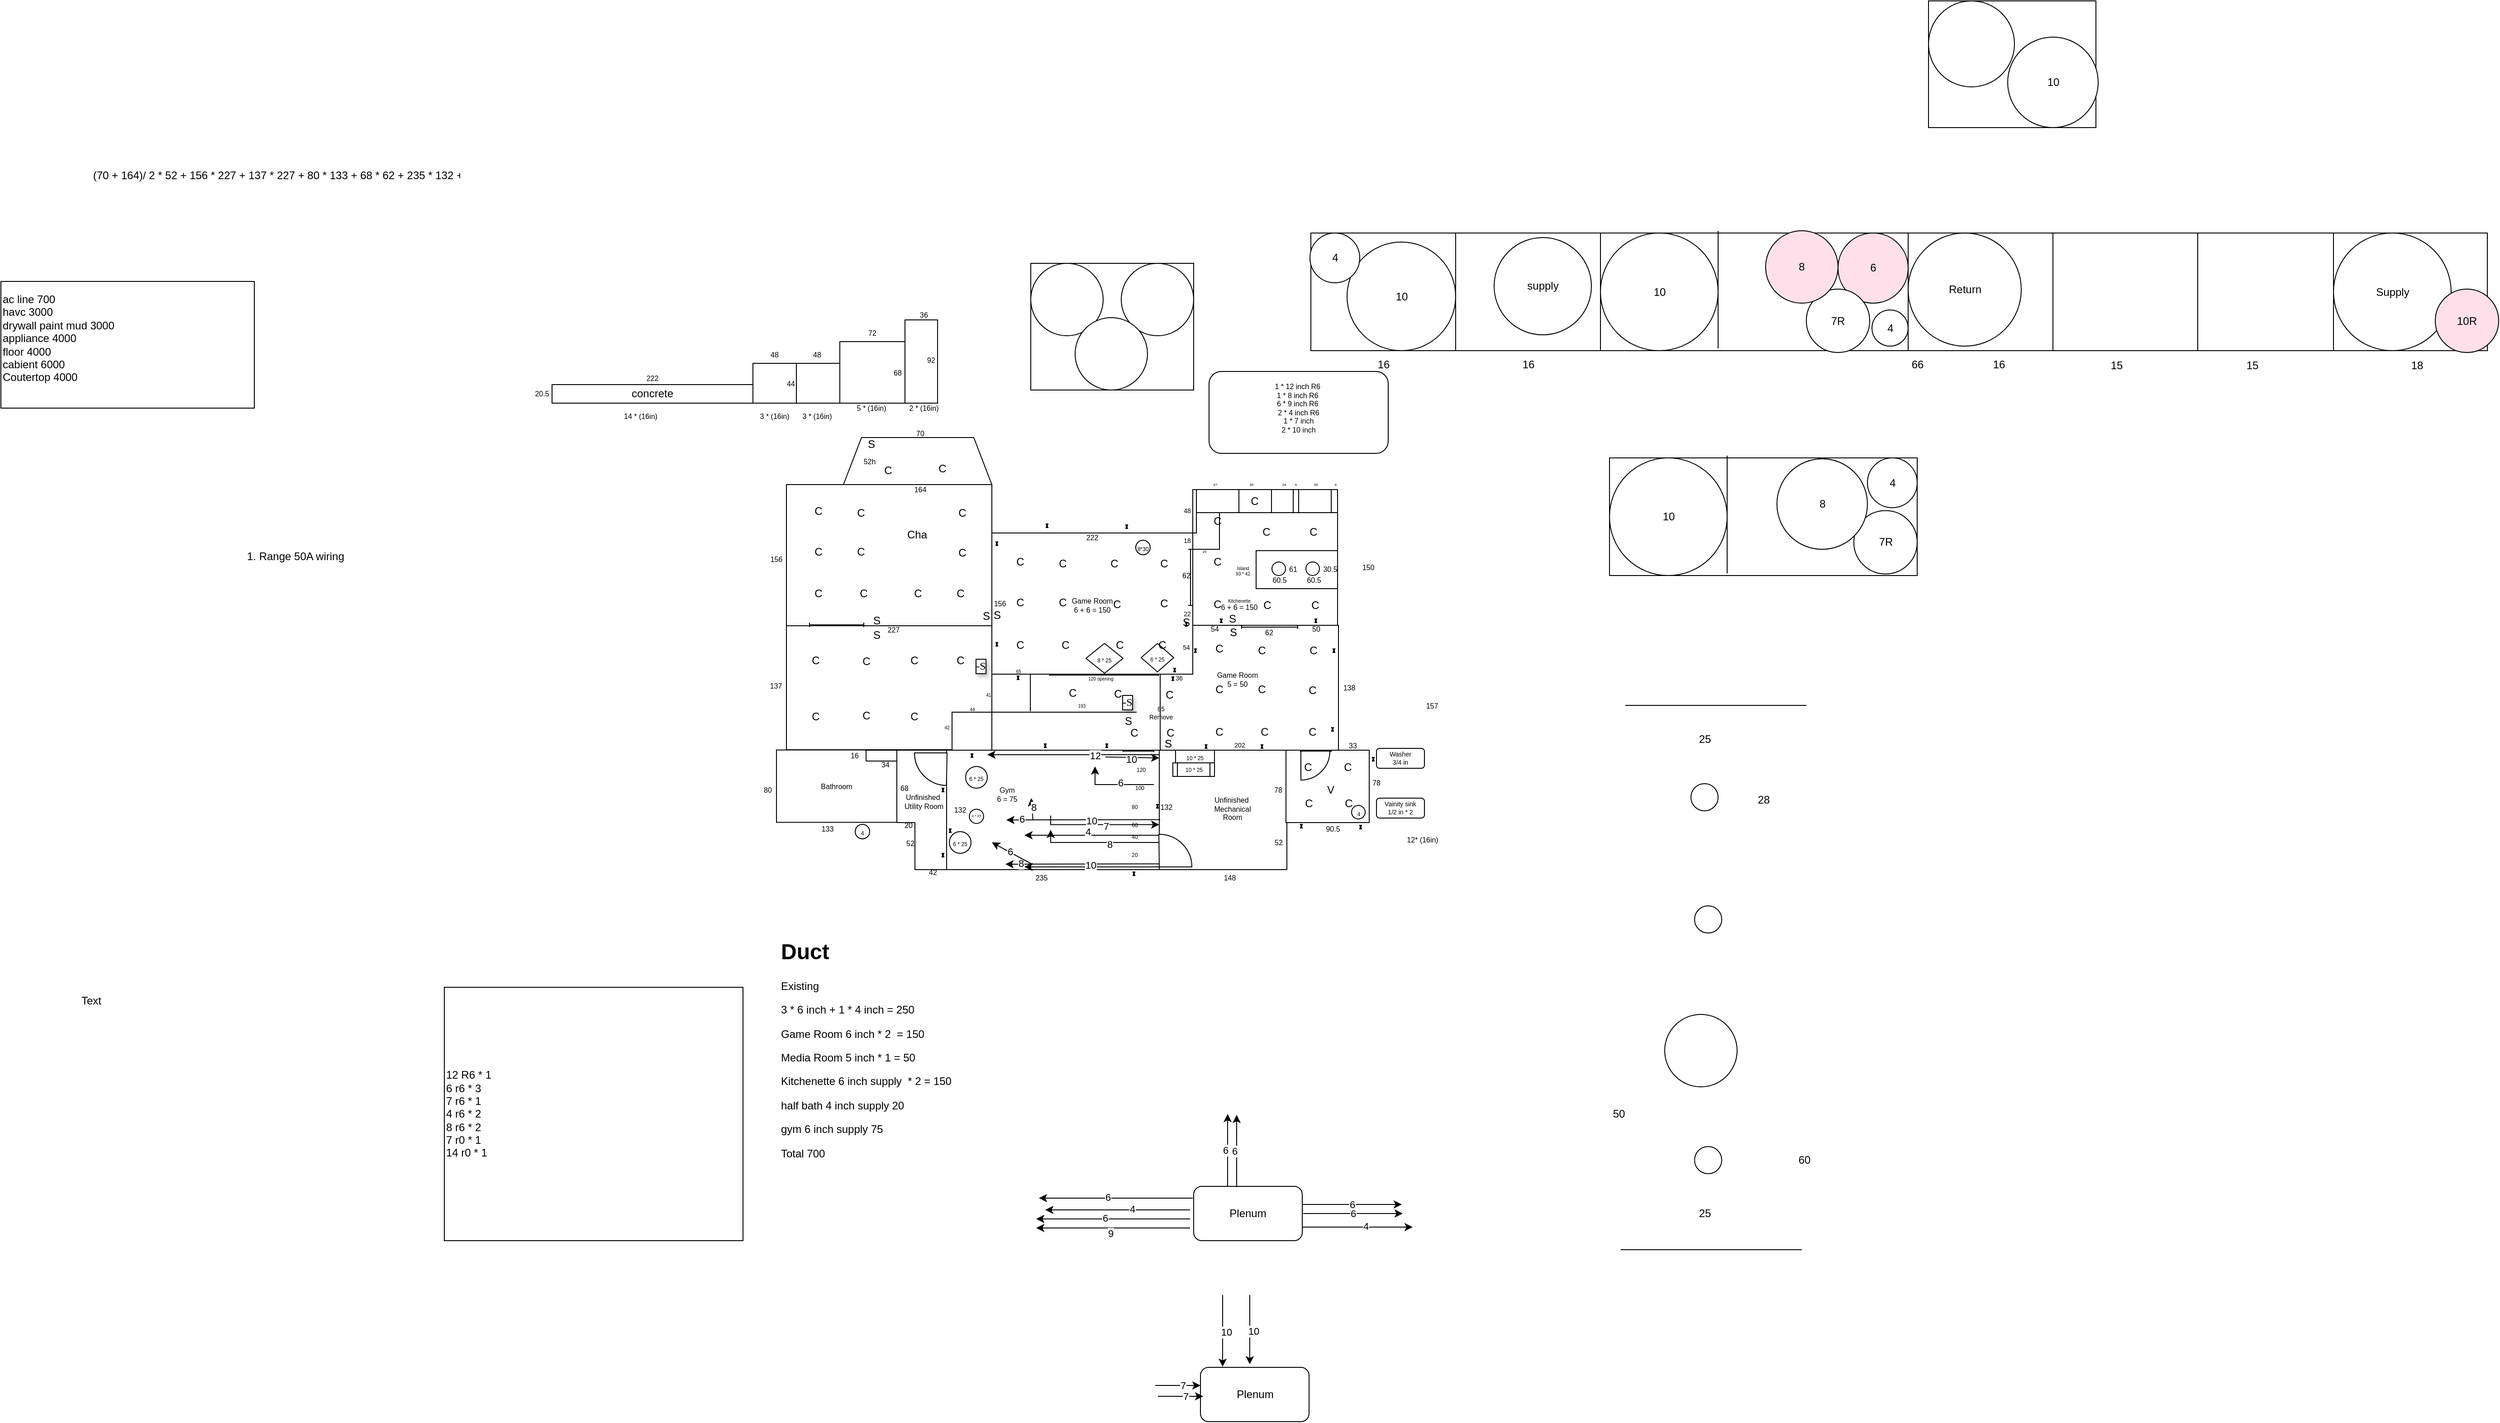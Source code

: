 <mxfile version="24.9.2">
  <diagram name="Page-1" id="0mairbrYIYrI2T9TzbTR">
    <mxGraphModel dx="1426" dy="1407" grid="1" gridSize="100" guides="1" tooltips="1" connect="1" arrows="1" fold="1" page="1" pageScale="1" pageWidth="850" pageHeight="1100" math="0" shadow="0">
      <root>
        <mxCell id="0" />
        <mxCell id="1" parent="0" />
        <mxCell id="d_uQ7_TvJPD8w41uWCUt-2" value="" style="verticalLabelPosition=bottom;verticalAlign=top;html=1;shape=mxgraph.basic.pie;startAngle=0.503;endAngle=0.75;fontSize=8;direction=east;" parent="1" vertex="1">
          <mxGeometry x="449" y="413" width="72" height="72" as="geometry" />
        </mxCell>
        <mxCell id="8qQm5noeb_PM4H91Jj8Y-12" value="" style="rounded=0;whiteSpace=wrap;html=1;" parent="1" vertex="1">
          <mxGeometry x="78" y="310.5" width="227" height="137" as="geometry" />
        </mxCell>
        <mxCell id="8qQm5noeb_PM4H91Jj8Y-13" value="Bathroom" style="rounded=0;whiteSpace=wrap;html=1;fontSize=8;" parent="1" vertex="1">
          <mxGeometry x="67" y="447.75" width="133" height="80" as="geometry" />
        </mxCell>
        <mxCell id="P4cZLLp5mALUzIuXAlEG-3" value="" style="rounded=0;whiteSpace=wrap;html=1;" parent="1" vertex="1">
          <mxGeometry x="527" y="160" width="160" height="150" as="geometry" />
        </mxCell>
        <mxCell id="P4cZLLp5mALUzIuXAlEG-4" value="" style="rounded=0;whiteSpace=wrap;html=1;" parent="1" vertex="1">
          <mxGeometry x="491" y="310" width="197" height="138" as="geometry" />
        </mxCell>
        <mxCell id="P4cZLLp5mALUzIuXAlEG-5" value="" style="rounded=0;whiteSpace=wrap;html=1;" parent="1" vertex="1">
          <mxGeometry x="255" y="448" width="235" height="132" as="geometry" />
        </mxCell>
        <mxCell id="P4cZLLp5mALUzIuXAlEG-2" value="" style="rounded=0;whiteSpace=wrap;html=1;" parent="1" vertex="1">
          <mxGeometry x="305" y="208" width="222" height="156" as="geometry" />
        </mxCell>
        <mxCell id="P4cZLLp5mALUzIuXAlEG-6" value="" style="rounded=0;whiteSpace=wrap;html=1;" parent="1" vertex="1">
          <mxGeometry x="630" y="448" width="92" height="80" as="geometry" />
        </mxCell>
        <mxCell id="P4cZLLp5mALUzIuXAlEG-7" value="138" style="text;html=1;align=center;verticalAlign=middle;whiteSpace=wrap;rounded=0;fontSize=8;" parent="1" vertex="1">
          <mxGeometry x="670" y="364" width="60" height="30" as="geometry" />
        </mxCell>
        <mxCell id="P4cZLLp5mALUzIuXAlEG-8" value="150" style="text;html=1;align=center;verticalAlign=middle;whiteSpace=wrap;rounded=0;fontSize=8;" parent="1" vertex="1">
          <mxGeometry x="715.5" y="240.5" width="10" height="10" as="geometry" />
        </mxCell>
        <mxCell id="P4cZLLp5mALUzIuXAlEG-9" value="78" style="text;html=1;align=center;verticalAlign=middle;whiteSpace=wrap;rounded=0;fontSize=8;" parent="1" vertex="1">
          <mxGeometry x="700" y="469" width="60" height="30" as="geometry" />
        </mxCell>
        <mxCell id="P4cZLLp5mALUzIuXAlEG-10" value="78" style="text;html=1;align=center;verticalAlign=middle;whiteSpace=wrap;rounded=0;fontSize=8;" parent="1" vertex="1">
          <mxGeometry x="606" y="483" width="30.5" height="18" as="geometry" />
        </mxCell>
        <mxCell id="P4cZLLp5mALUzIuXAlEG-11" value="90.5" style="text;html=1;align=center;verticalAlign=middle;whiteSpace=wrap;rounded=0;fontSize=8;" parent="1" vertex="1">
          <mxGeometry x="651.5" y="520" width="60" height="30" as="geometry" />
        </mxCell>
        <mxCell id="P4cZLLp5mALUzIuXAlEG-12" value="235" style="text;html=1;align=center;verticalAlign=middle;whiteSpace=wrap;rounded=0;fontSize=8;" parent="1" vertex="1">
          <mxGeometry x="330" y="574" width="60" height="30" as="geometry" />
        </mxCell>
        <mxCell id="P4cZLLp5mALUzIuXAlEG-13" value="132" style="text;html=1;align=center;verticalAlign=middle;whiteSpace=wrap;rounded=0;fontSize=8;" parent="1" vertex="1">
          <mxGeometry x="240" y="499" width="60" height="30" as="geometry" />
        </mxCell>
        <mxCell id="P4cZLLp5mALUzIuXAlEG-14" value="132" style="text;html=1;align=center;verticalAlign=middle;whiteSpace=wrap;rounded=0;fontSize=8;" parent="1" vertex="1">
          <mxGeometry x="468" y="496.25" width="60" height="30" as="geometry" />
        </mxCell>
        <mxCell id="SLUFztWBd9lbTso4AVrv-1" value="222" style="text;html=1;align=center;verticalAlign=middle;whiteSpace=wrap;rounded=0;fontSize=8;" parent="1" vertex="1">
          <mxGeometry x="404" y="208" width="24" height="10" as="geometry" />
        </mxCell>
        <mxCell id="SLUFztWBd9lbTso4AVrv-2" value="54" style="text;html=1;align=center;verticalAlign=middle;whiteSpace=wrap;rounded=0;fontSize=8;" parent="1" vertex="1">
          <mxGeometry x="543.5" y="310" width="15" height="8" as="geometry" />
        </mxCell>
        <mxCell id="SLUFztWBd9lbTso4AVrv-3" value="48" style="text;html=1;align=center;verticalAlign=middle;whiteSpace=wrap;rounded=0;fontSize=7;" parent="1" vertex="1">
          <mxGeometry x="491" y="169" width="60" height="30" as="geometry" />
        </mxCell>
        <mxCell id="SLUFztWBd9lbTso4AVrv-8" value="" style="shape=crossbar;whiteSpace=wrap;html=1;rounded=1;direction=south;" parent="1" vertex="1">
          <mxGeometry x="522" y="226" width="5" height="62" as="geometry" />
        </mxCell>
        <mxCell id="al7Jq2IAwmUsmAtyvg5_-1" value="62" style="text;html=1;align=center;verticalAlign=middle;whiteSpace=wrap;rounded=0;fontSize=8;" parent="1" vertex="1">
          <mxGeometry x="490" y="240" width="60" height="30" as="geometry" />
        </mxCell>
        <mxCell id="al7Jq2IAwmUsmAtyvg5_-8" value="18" style="text;html=1;align=center;verticalAlign=middle;whiteSpace=wrap;rounded=0;fontSize=7;" parent="1" vertex="1">
          <mxGeometry x="511" y="212" width="20" height="10" as="geometry" />
        </mxCell>
        <mxCell id="al7Jq2IAwmUsmAtyvg5_-10" value="22" style="text;html=1;align=center;verticalAlign=middle;whiteSpace=wrap;rounded=0;fontSize=7;" parent="1" vertex="1">
          <mxGeometry x="511" y="293" width="20" height="10" as="geometry" />
        </mxCell>
        <mxCell id="LQpmyjHp3lGpbSpimQd2-4" value="156" style="text;html=1;align=center;verticalAlign=middle;whiteSpace=wrap;rounded=0;fontSize=8;" parent="1" vertex="1">
          <mxGeometry x="305" y="281" width="18" height="10" as="geometry" />
        </mxCell>
        <mxCell id="LQpmyjHp3lGpbSpimQd2-6" value="85&lt;div&gt;Remove&lt;/div&gt;" style="text;html=1;align=center;verticalAlign=middle;whiteSpace=wrap;rounded=0;fontSize=7;" parent="1" vertex="1">
          <mxGeometry x="473" y="394" width="38" height="26" as="geometry" />
        </mxCell>
        <mxCell id="LQpmyjHp3lGpbSpimQd2-10" value="36" style="text;html=1;align=center;verticalAlign=middle;whiteSpace=wrap;rounded=0;fontSize=7;" parent="1" vertex="1">
          <mxGeometry x="502" y="364" width="20" height="10" as="geometry" />
        </mxCell>
        <mxCell id="LQpmyjHp3lGpbSpimQd2-11" value="54" style="text;html=1;align=center;verticalAlign=middle;whiteSpace=wrap;rounded=0;fontSize=7;" parent="1" vertex="1">
          <mxGeometry x="510" y="330" width="20" height="10" as="geometry" />
        </mxCell>
        <mxCell id="LQpmyjHp3lGpbSpimQd2-13" value="" style="shape=crossbar;whiteSpace=wrap;html=1;rounded=1;" parent="1" vertex="1">
          <mxGeometry x="646" y="448" width="34" height="2" as="geometry" />
        </mxCell>
        <mxCell id="LQpmyjHp3lGpbSpimQd2-17" value="33" style="text;html=1;align=center;verticalAlign=middle;whiteSpace=wrap;rounded=0;fontSize=8;" parent="1" vertex="1">
          <mxGeometry x="695.5" y="438" width="16" height="10" as="geometry" />
        </mxCell>
        <mxCell id="LQpmyjHp3lGpbSpimQd2-23" value="42" style="text;html=1;align=center;verticalAlign=middle;whiteSpace=wrap;rounded=0;fontSize=8;" parent="1" vertex="1">
          <mxGeometry x="210" y="568" width="60" height="30" as="geometry" />
        </mxCell>
        <mxCell id="LQpmyjHp3lGpbSpimQd2-27" value="52" style="text;html=1;align=center;verticalAlign=middle;whiteSpace=wrap;rounded=0;fontSize=8;" parent="1" vertex="1">
          <mxGeometry x="200" y="543" width="30" height="15" as="geometry" />
        </mxCell>
        <mxCell id="LQpmyjHp3lGpbSpimQd2-28" value="20" style="text;html=1;align=center;verticalAlign=middle;whiteSpace=wrap;rounded=0;fontSize=8;" parent="1" vertex="1">
          <mxGeometry x="196" y="518" width="34" height="25" as="geometry" />
        </mxCell>
        <mxCell id="LQpmyjHp3lGpbSpimQd2-29" value="16" style="text;html=1;align=center;verticalAlign=middle;whiteSpace=wrap;rounded=0;fontSize=8;" parent="1" vertex="1">
          <mxGeometry x="140" y="451" width="27" height="6" as="geometry" />
        </mxCell>
        <mxCell id="LQpmyjHp3lGpbSpimQd2-35" value="" style="endArrow=none;html=1;rounded=0;exitX=1;exitY=1;exitDx=0;exitDy=0;" parent="1" source="P4cZLLp5mALUzIuXAlEG-5" edge="1">
          <mxGeometry width="50" height="50" relative="1" as="geometry">
            <mxPoint x="530" y="590" as="sourcePoint" />
            <mxPoint x="631" y="580" as="targetPoint" />
          </mxGeometry>
        </mxCell>
        <mxCell id="LQpmyjHp3lGpbSpimQd2-36" value="" style="endArrow=none;html=1;rounded=0;" parent="1" edge="1">
          <mxGeometry width="50" height="50" relative="1" as="geometry">
            <mxPoint x="631" y="580" as="sourcePoint" />
            <mxPoint x="631" y="528" as="targetPoint" />
          </mxGeometry>
        </mxCell>
        <mxCell id="LQpmyjHp3lGpbSpimQd2-37" value="" style="endArrow=none;html=1;rounded=0;" parent="1" edge="1">
          <mxGeometry width="50" height="50" relative="1" as="geometry">
            <mxPoint x="631" y="528" as="sourcePoint" />
            <mxPoint x="641" y="528" as="targetPoint" />
          </mxGeometry>
        </mxCell>
        <mxCell id="LQpmyjHp3lGpbSpimQd2-38" value="52" style="text;html=1;align=center;verticalAlign=middle;whiteSpace=wrap;rounded=0;fontSize=8;" parent="1" vertex="1">
          <mxGeometry x="592" y="535" width="60" height="30" as="geometry" />
        </mxCell>
        <mxCell id="LQpmyjHp3lGpbSpimQd2-41" value="" style="shape=crossbar;whiteSpace=wrap;html=1;rounded=1;" parent="1" vertex="1">
          <mxGeometry x="581" y="310" width="62" height="4" as="geometry" />
        </mxCell>
        <mxCell id="LQpmyjHp3lGpbSpimQd2-43" value="62" style="text;html=1;align=center;verticalAlign=middle;whiteSpace=wrap;rounded=0;fontSize=8;" parent="1" vertex="1">
          <mxGeometry x="603.5" y="314" width="15" height="8" as="geometry" />
        </mxCell>
        <mxCell id="LQpmyjHp3lGpbSpimQd2-44" value="50" style="text;html=1;align=center;verticalAlign=middle;whiteSpace=wrap;rounded=0;fontSize=8;" parent="1" vertex="1">
          <mxGeometry x="655.5" y="310" width="15" height="8" as="geometry" />
        </mxCell>
        <mxCell id="LQpmyjHp3lGpbSpimQd2-45" value="34&lt;span style=&quot;color: rgba(0, 0, 0, 0); font-family: monospace; font-size: 0px; text-align: start; text-wrap: nowrap;&quot;&gt;%3CmxGraphModel%3E%3Croot%3E%3CmxCell%20id%3D%220%22%2F%3E%3CmxCell%20id%3D%221%22%20parent%3D%220%22%2F%3E%3CmxCell%20id%3D%222%22%20value%3D%2250%22%20style%3D%22text%3Bhtml%3D1%3Balign%3Dcenter%3BverticalAlign%3Dmiddle%3BwhiteSpace%3Dwrap%3Brounded%3D0%3BfontSize%3D8%3B%22%20vertex%3D%221%22%20parent%3D%221%22%3E%3CmxGeometry%20x%3D%22161%22%20y%3D%22490%22%20width%3D%2260%22%20height%3D%2230%22%20as%3D%22geometry%22%2F%3E%3C%2FmxCell%3E%3C%2Froot%3E%3C%2FmxGraphModel%3E&lt;/span&gt;" style="text;html=1;align=center;verticalAlign=middle;whiteSpace=wrap;rounded=0;fontSize=8;" parent="1" vertex="1">
          <mxGeometry x="179" y="459" width="17" height="10" as="geometry" />
        </mxCell>
        <mxCell id="LQpmyjHp3lGpbSpimQd2-47" value="68" style="text;html=1;align=center;verticalAlign=middle;whiteSpace=wrap;rounded=0;fontSize=8;" parent="1" vertex="1">
          <mxGeometry x="200" y="481" width="17" height="18" as="geometry" />
        </mxCell>
        <mxCell id="LQpmyjHp3lGpbSpimQd2-49" value="" style="endArrow=none;html=1;rounded=0;entryX=0;entryY=1;entryDx=0;entryDy=0;" parent="1" target="P4cZLLp5mALUzIuXAlEG-5" edge="1">
          <mxGeometry width="50" height="50" relative="1" as="geometry">
            <mxPoint x="220" y="580" as="sourcePoint" />
            <mxPoint x="250" y="580" as="targetPoint" />
          </mxGeometry>
        </mxCell>
        <mxCell id="LQpmyjHp3lGpbSpimQd2-50" value="" style="endArrow=none;html=1;rounded=0;" parent="1" edge="1">
          <mxGeometry width="50" height="50" relative="1" as="geometry">
            <mxPoint x="220" y="580" as="sourcePoint" />
            <mxPoint x="220" y="528" as="targetPoint" />
          </mxGeometry>
        </mxCell>
        <mxCell id="LQpmyjHp3lGpbSpimQd2-51" value="" style="endArrow=none;html=1;rounded=0;" parent="1" edge="1">
          <mxGeometry width="50" height="50" relative="1" as="geometry">
            <mxPoint x="200" y="528" as="sourcePoint" />
            <mxPoint x="220" y="528" as="targetPoint" />
          </mxGeometry>
        </mxCell>
        <mxCell id="LQpmyjHp3lGpbSpimQd2-52" value="" style="endArrow=none;html=1;rounded=0;" parent="1" edge="1">
          <mxGeometry width="50" height="50" relative="1" as="geometry">
            <mxPoint x="200" y="528" as="sourcePoint" />
            <mxPoint x="200" y="460" as="targetPoint" />
          </mxGeometry>
        </mxCell>
        <mxCell id="LQpmyjHp3lGpbSpimQd2-53" value="" style="endArrow=none;html=1;rounded=0;" parent="1" edge="1">
          <mxGeometry width="50" height="50" relative="1" as="geometry">
            <mxPoint x="166" y="460" as="sourcePoint" />
            <mxPoint x="200" y="460" as="targetPoint" />
          </mxGeometry>
        </mxCell>
        <mxCell id="LQpmyjHp3lGpbSpimQd2-54" value="" style="endArrow=none;html=1;rounded=0;" parent="1" edge="1">
          <mxGeometry width="50" height="50" relative="1" as="geometry">
            <mxPoint x="166" y="460" as="sourcePoint" />
            <mxPoint x="166" y="448" as="targetPoint" />
          </mxGeometry>
        </mxCell>
        <mxCell id="LQpmyjHp3lGpbSpimQd2-55" value="" style="endArrow=none;html=1;rounded=0;entryX=0;entryY=0;entryDx=0;entryDy=0;" parent="1" target="P4cZLLp5mALUzIuXAlEG-5" edge="1">
          <mxGeometry width="50" height="50" relative="1" as="geometry">
            <mxPoint x="166" y="448" as="sourcePoint" />
            <mxPoint x="266" y="418" as="targetPoint" />
          </mxGeometry>
        </mxCell>
        <mxCell id="LQpmyjHp3lGpbSpimQd2-57" value="157" style="text;html=1;align=center;verticalAlign=middle;whiteSpace=wrap;rounded=0;fontSize=8;" parent="1" vertex="1">
          <mxGeometry x="770" y="394" width="43" height="10" as="geometry" />
        </mxCell>
        <mxCell id="LQpmyjHp3lGpbSpimQd2-62" value="Unfinished&amp;nbsp;&lt;div&gt;Utility Room&lt;/div&gt;" style="text;html=1;align=center;verticalAlign=middle;whiteSpace=wrap;rounded=0;fontSize=8;" parent="1" vertex="1">
          <mxGeometry x="200" y="490" width="60" height="30" as="geometry" />
        </mxCell>
        <mxCell id="LQpmyjHp3lGpbSpimQd2-63" value="Unfinished&amp;nbsp;&lt;div&gt;Mechanical Room&lt;/div&gt;" style="text;html=1;align=center;verticalAlign=middle;whiteSpace=wrap;rounded=0;fontSize=8;" parent="1" vertex="1">
          <mxGeometry x="540.5" y="498" width="60" height="30" as="geometry" />
        </mxCell>
        <mxCell id="LQpmyjHp3lGpbSpimQd2-64" value="Gym&lt;div&gt;6 = 75&lt;/div&gt;" style="text;html=1;align=center;verticalAlign=middle;whiteSpace=wrap;rounded=0;fontSize=8;" parent="1" vertex="1">
          <mxGeometry x="292" y="482" width="60" height="30" as="geometry" />
        </mxCell>
        <mxCell id="LQpmyjHp3lGpbSpimQd2-65" value="Game Room&lt;div&gt;5 = 50&lt;/div&gt;" style="text;html=1;align=center;verticalAlign=middle;whiteSpace=wrap;rounded=0;fontSize=8;" parent="1" vertex="1">
          <mxGeometry x="540.5" y="352" width="70.5" height="36" as="geometry" />
        </mxCell>
        <mxCell id="LQpmyjHp3lGpbSpimQd2-66" value="Game Room&lt;div&gt;6 + 6 = 150&lt;/div&gt;" style="text;html=1;align=center;verticalAlign=middle;whiteSpace=wrap;rounded=0;fontSize=8;" parent="1" vertex="1">
          <mxGeometry x="386" y="273" width="60" height="30" as="geometry" />
        </mxCell>
        <mxCell id="LQpmyjHp3lGpbSpimQd2-68" value="Kitchenette&lt;div style=&quot;font-size: 5px;&quot;&gt;&lt;span style=&quot;font-size: 8px;&quot;&gt;6 + 6 = 150&lt;/span&gt;&lt;br&gt;&lt;/div&gt;" style="text;html=1;align=center;verticalAlign=middle;whiteSpace=wrap;rounded=0;fontSize=5;" parent="1" vertex="1">
          <mxGeometry x="555.5" y="277" width="45" height="19.5" as="geometry" />
        </mxCell>
        <mxCell id="LQpmyjHp3lGpbSpimQd2-70" value="" style="shape=crossbar;whiteSpace=wrap;html=1;rounded=1;" parent="1" vertex="1">
          <mxGeometry x="450" y="448" width="34" height="2" as="geometry" />
        </mxCell>
        <mxCell id="LQpmyjHp3lGpbSpimQd2-71" value="" style="shape=crossbar;whiteSpace=wrap;html=1;rounded=1;" parent="1" vertex="1">
          <mxGeometry x="369" y="364" width="120" height="2" as="geometry" />
        </mxCell>
        <mxCell id="kpJ8r8qRFMHzOw9jOi8c-1" value="concrete" style="rounded=0;whiteSpace=wrap;html=1;" parent="1" vertex="1">
          <mxGeometry x="-181" y="44" width="222" height="20.5" as="geometry" />
        </mxCell>
        <mxCell id="kpJ8r8qRFMHzOw9jOi8c-2" value="" style="rounded=0;whiteSpace=wrap;html=1;" parent="1" vertex="1">
          <mxGeometry x="41" y="20.5" width="48" height="44" as="geometry" />
        </mxCell>
        <mxCell id="kpJ8r8qRFMHzOw9jOi8c-3" value="" style="rounded=0;whiteSpace=wrap;html=1;" parent="1" vertex="1">
          <mxGeometry x="137" y="-3.5" width="72" height="68" as="geometry" />
        </mxCell>
        <mxCell id="kpJ8r8qRFMHzOw9jOi8c-4" value="" style="rounded=0;whiteSpace=wrap;html=1;" parent="1" vertex="1">
          <mxGeometry x="89" y="20.5" width="48" height="44" as="geometry" />
        </mxCell>
        <mxCell id="kpJ8r8qRFMHzOw9jOi8c-5" value="44" style="text;html=1;align=center;verticalAlign=middle;whiteSpace=wrap;rounded=0;fontSize=8;" parent="1" vertex="1">
          <mxGeometry x="80" y="39.25" width="6" height="6.5" as="geometry" />
        </mxCell>
        <mxCell id="kpJ8r8qRFMHzOw9jOi8c-7" value="20.5" style="text;html=1;align=center;verticalAlign=middle;whiteSpace=wrap;rounded=0;fontSize=8;" parent="1" vertex="1">
          <mxGeometry x="-200" y="51" width="16" height="6.5" as="geometry" />
        </mxCell>
        <mxCell id="kpJ8r8qRFMHzOw9jOi8c-12" value="68" style="text;html=1;align=center;verticalAlign=middle;whiteSpace=wrap;rounded=0;fontSize=8;" parent="1" vertex="1">
          <mxGeometry x="197.5" y="27.25" width="6" height="6.5" as="geometry" />
        </mxCell>
        <mxCell id="kpJ8r8qRFMHzOw9jOi8c-13" value="" style="rounded=0;whiteSpace=wrap;html=1;" parent="1" vertex="1">
          <mxGeometry x="209" y="-27.5" width="36" height="92" as="geometry" />
        </mxCell>
        <mxCell id="kpJ8r8qRFMHzOw9jOi8c-14" value="92" style="text;html=1;align=center;verticalAlign=middle;whiteSpace=wrap;rounded=0;fontSize=8;" parent="1" vertex="1">
          <mxGeometry x="234.5" y="14" width="6" height="6.5" as="geometry" />
        </mxCell>
        <mxCell id="kpJ8r8qRFMHzOw9jOi8c-15" value="222" style="text;html=1;align=center;verticalAlign=middle;whiteSpace=wrap;rounded=0;fontSize=8;" parent="1" vertex="1">
          <mxGeometry x="-78" y="33.75" width="16" height="6.5" as="geometry" />
        </mxCell>
        <mxCell id="kpJ8r8qRFMHzOw9jOi8c-16" value="48" style="text;html=1;align=center;verticalAlign=middle;whiteSpace=wrap;rounded=0;fontSize=8;" parent="1" vertex="1">
          <mxGeometry x="57" y="7.5" width="16" height="6.5" as="geometry" />
        </mxCell>
        <mxCell id="kpJ8r8qRFMHzOw9jOi8c-17" value="48" style="text;html=1;align=center;verticalAlign=middle;whiteSpace=wrap;rounded=0;fontSize=8;" parent="1" vertex="1">
          <mxGeometry x="104" y="7.5" width="16" height="6.5" as="geometry" />
        </mxCell>
        <mxCell id="kpJ8r8qRFMHzOw9jOi8c-18" value="72" style="text;html=1;align=center;verticalAlign=middle;whiteSpace=wrap;rounded=0;fontSize=8;" parent="1" vertex="1">
          <mxGeometry x="165" y="-16" width="16" height="6.5" as="geometry" />
        </mxCell>
        <mxCell id="kpJ8r8qRFMHzOw9jOi8c-19" value="36" style="text;html=1;align=center;verticalAlign=middle;whiteSpace=wrap;rounded=0;fontSize=8;" parent="1" vertex="1">
          <mxGeometry x="221.5" y="-36" width="16" height="6.5" as="geometry" />
        </mxCell>
        <mxCell id="tYhRb-asb7ZcB8ajJEno-1" value="14 * (16in)" style="text;html=1;align=center;verticalAlign=middle;whiteSpace=wrap;rounded=0;fontSize=8;" parent="1" vertex="1">
          <mxGeometry x="-104" y="74" width="42" height="10" as="geometry" />
        </mxCell>
        <mxCell id="tYhRb-asb7ZcB8ajJEno-3" value="3 * (16in)" style="text;html=1;align=center;verticalAlign=middle;whiteSpace=wrap;rounded=0;fontSize=8;" parent="1" vertex="1">
          <mxGeometry x="44" y="74" width="42" height="10" as="geometry" />
        </mxCell>
        <mxCell id="tYhRb-asb7ZcB8ajJEno-4" value="3 * (16in)" style="text;html=1;align=center;verticalAlign=middle;whiteSpace=wrap;rounded=0;fontSize=8;" parent="1" vertex="1">
          <mxGeometry x="91" y="74" width="42" height="10" as="geometry" />
        </mxCell>
        <mxCell id="tYhRb-asb7ZcB8ajJEno-5" value="5 * (16in)" style="text;html=1;align=center;verticalAlign=middle;whiteSpace=wrap;rounded=0;fontSize=8;" parent="1" vertex="1">
          <mxGeometry x="151" y="64.5" width="42" height="10" as="geometry" />
        </mxCell>
        <mxCell id="tYhRb-asb7ZcB8ajJEno-6" value="2 * (16in)" style="text;html=1;align=center;verticalAlign=middle;whiteSpace=wrap;rounded=0;fontSize=8;" parent="1" vertex="1">
          <mxGeometry x="209" y="64.5" width="42" height="10" as="geometry" />
        </mxCell>
        <mxCell id="tYhRb-asb7ZcB8ajJEno-11" value="12* (16in)" style="text;html=1;align=center;verticalAlign=middle;whiteSpace=wrap;rounded=0;fontSize=8;" parent="1" vertex="1">
          <mxGeometry x="760" y="542" width="42" height="10" as="geometry" />
        </mxCell>
        <mxCell id="pk3xS1oj604efOxibJod-1" value="&lt;h1 style=&quot;margin-top: 0px;&quot;&gt;Duct&lt;/h1&gt;&lt;p&gt;Existing&amp;nbsp;&lt;/p&gt;&lt;p&gt;3 * 6 inch + 1 * 4 inch = 250&amp;nbsp;&lt;/p&gt;&lt;p&gt;Game Room 6 inch * 2&amp;nbsp; = 150&lt;/p&gt;&lt;p&gt;Media Room 5 inch * 1 = 50&lt;/p&gt;&lt;p&gt;Kitchenette 6 inch supply&amp;nbsp; * 2 =&amp;nbsp;&lt;span style=&quot;background-color: initial;&quot;&gt;150&lt;/span&gt;&lt;/p&gt;&lt;p&gt;half bath 4 inch supply 20&lt;/p&gt;&lt;p&gt;gym 6 inch supply 75&lt;/p&gt;&lt;p&gt;Total 700&lt;/p&gt;&lt;p&gt;&lt;br&gt;&lt;/p&gt;" style="text;html=1;whiteSpace=wrap;overflow=hidden;rounded=0;" parent="1" vertex="1">
          <mxGeometry x="69.5" y="650" width="251" height="390" as="geometry" />
        </mxCell>
        <mxCell id="Q7Qhc7Fp29ryRhH7lDCQ-1" value="" style="rounded=0;whiteSpace=wrap;html=1;" parent="1" vertex="1">
          <mxGeometry x="527" y="160" width="29.5" height="66" as="geometry" />
        </mxCell>
        <mxCell id="LQpmyjHp3lGpbSpimQd2-2" value="" style="rounded=0;whiteSpace=wrap;html=1;" parent="1" vertex="1">
          <mxGeometry x="527" y="160" width="4" height="48" as="geometry" />
        </mxCell>
        <mxCell id="Q7Qhc7Fp29ryRhH7lDCQ-2" value="" style="rounded=0;whiteSpace=wrap;html=1;" parent="1" vertex="1">
          <mxGeometry x="531" y="160" width="156" height="25.5" as="geometry" />
        </mxCell>
        <mxCell id="Q7Qhc7Fp29ryRhH7lDCQ-3" value="" style="rounded=0;whiteSpace=wrap;html=1;" parent="1" vertex="1">
          <mxGeometry x="597" y="227.5" width="90" height="42" as="geometry" />
        </mxCell>
        <mxCell id="Q7Qhc7Fp29ryRhH7lDCQ-4" value="Island&lt;div style=&quot;font-size: 5px;&quot;&gt;93 * 42&lt;/div&gt;" style="text;html=1;align=center;verticalAlign=middle;whiteSpace=wrap;rounded=0;fontSize=5;" parent="1" vertex="1">
          <mxGeometry x="570" y="243.75" width="25" height="9.5" as="geometry" />
        </mxCell>
        <mxCell id="Q7Qhc7Fp29ryRhH7lDCQ-5" value="" style="ellipse;whiteSpace=wrap;html=1;aspect=fixed;" parent="1" vertex="1">
          <mxGeometry x="614.5" y="240" width="15" height="15" as="geometry" />
        </mxCell>
        <mxCell id="Q7Qhc7Fp29ryRhH7lDCQ-6" value="" style="ellipse;whiteSpace=wrap;html=1;aspect=fixed;" parent="1" vertex="1">
          <mxGeometry x="652" y="240" width="15" height="15" as="geometry" />
        </mxCell>
        <mxCell id="cqji-3O6UMI-wQr2WQBb-4" value="&lt;div&gt;1. Range 50A wiring&lt;/div&gt;" style="text;html=1;align=left;verticalAlign=top;whiteSpace=wrap;rounded=0;" parent="1" vertex="1">
          <mxGeometry x="-520" y="220" width="320" height="300" as="geometry" />
        </mxCell>
        <mxCell id="lOU4DIs4ATS03P_mxSE--9" value="Text" style="text;html=1;align=center;verticalAlign=middle;whiteSpace=wrap;rounded=0;" parent="1" vertex="1">
          <mxGeometry x="-720" y="710" width="60" height="30" as="geometry" />
        </mxCell>
        <mxCell id="TBt7EzCpiPVb3SI-yzta-1" value="12 R6 * 1&lt;div&gt;6 r6 * 3&lt;/div&gt;&lt;div&gt;7 r6 * 1&lt;/div&gt;&lt;div&gt;4 r6 * 2&lt;/div&gt;&lt;div&gt;8 r6 * 2&lt;/div&gt;&lt;div&gt;7 r0 * 1&lt;/div&gt;&lt;div&gt;14 r0 * 1&lt;/div&gt;" style="rounded=0;whiteSpace=wrap;html=1;align=left;" parent="1" vertex="1">
          <mxGeometry x="-300" y="710" width="330" height="280" as="geometry" />
        </mxCell>
        <mxCell id="MACqziijLlHtH-bbBlc9-2" value="&lt;font style=&quot;font-size: 6px;&quot;&gt;8*30&lt;/font&gt;" style="ellipse;whiteSpace=wrap;html=1;aspect=fixed;" parent="1" vertex="1">
          <mxGeometry x="464" y="216" width="16" height="16" as="geometry" />
        </mxCell>
        <mxCell id="MACqziijLlHtH-bbBlc9-6" value="&lt;font style=&quot;font-size: 6px;&quot;&gt;6 * 25&lt;/font&gt;" style="ellipse;whiteSpace=wrap;html=1;aspect=fixed;" parent="1" vertex="1">
          <mxGeometry x="258" y="538" width="24" height="24" as="geometry" />
        </mxCell>
        <mxCell id="MACqziijLlHtH-bbBlc9-7" value="&lt;font style=&quot;font-size: 6px;&quot;&gt;4&lt;/font&gt;" style="ellipse;whiteSpace=wrap;html=1;aspect=fixed;" parent="1" vertex="1">
          <mxGeometry x="702.5" y="509" width="15" height="15" as="geometry" />
        </mxCell>
        <mxCell id="MACqziijLlHtH-bbBlc9-11" value="Vainity sink&lt;div&gt;1/2 in * 2&lt;/div&gt;" style="rounded=1;whiteSpace=wrap;html=1;fontSize=7;" parent="1" vertex="1">
          <mxGeometry x="730" y="501" width="53" height="22" as="geometry" />
        </mxCell>
        <mxCell id="MACqziijLlHtH-bbBlc9-12" value="&lt;div&gt;Washer&lt;/div&gt;&lt;div&gt;3/4 in&lt;/div&gt;" style="rounded=1;whiteSpace=wrap;html=1;fontSize=7;" parent="1" vertex="1">
          <mxGeometry x="730" y="446" width="53" height="22" as="geometry" />
        </mxCell>
        <mxCell id="MACqziijLlHtH-bbBlc9-18" value="&lt;font style=&quot;font-size: 6px;&quot;&gt;4&lt;/font&gt;" style="ellipse;whiteSpace=wrap;html=1;aspect=fixed;" parent="1" vertex="1">
          <mxGeometry x="154" y="530" width="16" height="16" as="geometry" />
        </mxCell>
        <mxCell id="9oern0ieAbZfS83g1np6-20" value="&lt;div&gt;1 * 12 inch R6&amp;nbsp;&lt;/div&gt;&lt;div&gt;1 * 8 inch R6&amp;nbsp;&lt;/div&gt;6 * 9 inch R6&amp;nbsp;&lt;div style=&quot;font-size: 8px;&quot;&gt;2 * 4 inch R6&lt;/div&gt;&lt;div style=&quot;font-size: 8px;&quot;&gt;1 * 7 inch&lt;/div&gt;&lt;div style=&quot;font-size: 8px;&quot;&gt;2 * 10 inch&lt;/div&gt;&lt;div style=&quot;font-size: 8px;&quot;&gt;&lt;br style=&quot;font-size: 8px;&quot;&gt;&lt;/div&gt;" style="rounded=1;whiteSpace=wrap;html=1;fontSize=8;" parent="1" vertex="1">
          <mxGeometry x="545" y="29.5" width="198" height="90.5" as="geometry" />
        </mxCell>
        <mxCell id="T62QjvgZ2xGFMTv7PeE2-1" value="ac line 700&lt;div&gt;havc 3000&lt;/div&gt;&lt;div&gt;drywall paint mud 3000&lt;/div&gt;&lt;div&gt;appliance 4000&lt;/div&gt;&lt;div&gt;floor 4000&lt;/div&gt;&lt;div&gt;cabient 6000&lt;/div&gt;&lt;div&gt;Coutertop 4000&lt;/div&gt;&lt;div&gt;&lt;br&gt;&lt;/div&gt;" style="whiteSpace=wrap;html=1;align=left;" parent="1" vertex="1">
          <mxGeometry x="-790" y="-70" width="280" height="140" as="geometry" />
        </mxCell>
        <mxCell id="Khz3Pos5AjkqVkE6-FkF-2" value="Plenum" style="rounded=1;whiteSpace=wrap;html=1;" parent="1" vertex="1">
          <mxGeometry x="528" y="930" width="120" height="60" as="geometry" />
        </mxCell>
        <mxCell id="Khz3Pos5AjkqVkE6-FkF-3" value="" style="endArrow=classic;html=1;rounded=0;" parent="1" edge="1">
          <mxGeometry width="50" height="50" relative="1" as="geometry">
            <mxPoint x="524" y="976" as="sourcePoint" />
            <mxPoint x="354" y="976" as="targetPoint" />
          </mxGeometry>
        </mxCell>
        <mxCell id="Khz3Pos5AjkqVkE6-FkF-4" value="9" style="edgeLabel;html=1;align=center;verticalAlign=middle;resizable=0;points=[];" parent="Khz3Pos5AjkqVkE6-FkF-3" vertex="1" connectable="0">
          <mxGeometry x="0.035" y="6" relative="1" as="geometry">
            <mxPoint as="offset" />
          </mxGeometry>
        </mxCell>
        <mxCell id="Khz3Pos5AjkqVkE6-FkF-5" value="" style="endArrow=classic;html=1;rounded=0;" parent="1" edge="1">
          <mxGeometry width="50" height="50" relative="1" as="geometry">
            <mxPoint x="524" y="966" as="sourcePoint" />
            <mxPoint x="354" y="966" as="targetPoint" />
          </mxGeometry>
        </mxCell>
        <mxCell id="Khz3Pos5AjkqVkE6-FkF-6" value="6" style="edgeLabel;html=1;align=center;verticalAlign=middle;resizable=0;points=[];" parent="Khz3Pos5AjkqVkE6-FkF-5" vertex="1" connectable="0">
          <mxGeometry x="0.106" y="-1" relative="1" as="geometry">
            <mxPoint as="offset" />
          </mxGeometry>
        </mxCell>
        <mxCell id="Khz3Pos5AjkqVkE6-FkF-15" value="" style="endArrow=classic;html=1;rounded=0;" parent="1" edge="1">
          <mxGeometry width="50" height="50" relative="1" as="geometry">
            <mxPoint x="524" y="956" as="sourcePoint" />
            <mxPoint x="364" y="956" as="targetPoint" />
          </mxGeometry>
        </mxCell>
        <mxCell id="Khz3Pos5AjkqVkE6-FkF-16" value="4" style="edgeLabel;html=1;align=center;verticalAlign=middle;resizable=0;points=[];" parent="Khz3Pos5AjkqVkE6-FkF-15" vertex="1" connectable="0">
          <mxGeometry x="-0.2" y="-1" relative="1" as="geometry">
            <mxPoint as="offset" />
          </mxGeometry>
        </mxCell>
        <mxCell id="Khz3Pos5AjkqVkE6-FkF-17" value="" style="endArrow=classic;html=1;rounded=0;" parent="1" edge="1">
          <mxGeometry width="50" height="50" relative="1" as="geometry">
            <mxPoint x="565.5" y="930" as="sourcePoint" />
            <mxPoint x="565.5" y="850" as="targetPoint" />
          </mxGeometry>
        </mxCell>
        <mxCell id="Khz3Pos5AjkqVkE6-FkF-18" value="6" style="edgeLabel;html=1;align=center;verticalAlign=middle;resizable=0;points=[];" parent="Khz3Pos5AjkqVkE6-FkF-17" vertex="1" connectable="0">
          <mxGeometry y="4" relative="1" as="geometry">
            <mxPoint x="1" as="offset" />
          </mxGeometry>
        </mxCell>
        <mxCell id="Khz3Pos5AjkqVkE6-FkF-19" value="" style="endArrow=classic;html=1;rounded=0;" parent="1" edge="1">
          <mxGeometry width="50" height="50" relative="1" as="geometry">
            <mxPoint x="575.5" y="931" as="sourcePoint" />
            <mxPoint x="575.5" y="851" as="targetPoint" />
          </mxGeometry>
        </mxCell>
        <mxCell id="Khz3Pos5AjkqVkE6-FkF-20" value="6" style="edgeLabel;html=1;align=center;verticalAlign=middle;resizable=0;points=[];" parent="Khz3Pos5AjkqVkE6-FkF-19" vertex="1" connectable="0">
          <mxGeometry y="4" relative="1" as="geometry">
            <mxPoint x="1" as="offset" />
          </mxGeometry>
        </mxCell>
        <mxCell id="Khz3Pos5AjkqVkE6-FkF-23" value="" style="endArrow=classic;html=1;rounded=0;" parent="1" edge="1">
          <mxGeometry width="50" height="50" relative="1" as="geometry">
            <mxPoint x="527" y="943" as="sourcePoint" />
            <mxPoint x="357" y="943" as="targetPoint" />
          </mxGeometry>
        </mxCell>
        <mxCell id="Khz3Pos5AjkqVkE6-FkF-24" value="6" style="edgeLabel;html=1;align=center;verticalAlign=middle;resizable=0;points=[];" parent="Khz3Pos5AjkqVkE6-FkF-23" vertex="1" connectable="0">
          <mxGeometry x="0.106" y="-1" relative="1" as="geometry">
            <mxPoint as="offset" />
          </mxGeometry>
        </mxCell>
        <mxCell id="Khz3Pos5AjkqVkE6-FkF-25" value="6" style="endArrow=classic;html=1;rounded=0;" parent="1" edge="1">
          <mxGeometry width="50" height="50" relative="1" as="geometry">
            <mxPoint x="648" y="950" as="sourcePoint" />
            <mxPoint x="758" y="950" as="targetPoint" />
          </mxGeometry>
        </mxCell>
        <mxCell id="Khz3Pos5AjkqVkE6-FkF-26" value="6" style="endArrow=classic;html=1;rounded=0;" parent="1" edge="1">
          <mxGeometry width="50" height="50" relative="1" as="geometry">
            <mxPoint x="649" y="960" as="sourcePoint" />
            <mxPoint x="759" y="960" as="targetPoint" />
          </mxGeometry>
        </mxCell>
        <mxCell id="Khz3Pos5AjkqVkE6-FkF-28" value="" style="endArrow=classic;html=1;rounded=0;exitX=1;exitY=0.75;exitDx=0;exitDy=0;" parent="1" source="Khz3Pos5AjkqVkE6-FkF-2" edge="1">
          <mxGeometry width="50" height="50" relative="1" as="geometry">
            <mxPoint x="710" y="1090" as="sourcePoint" />
            <mxPoint x="770" y="975" as="targetPoint" />
          </mxGeometry>
        </mxCell>
        <mxCell id="Khz3Pos5AjkqVkE6-FkF-29" value="4" style="edgeLabel;html=1;align=center;verticalAlign=middle;resizable=0;points=[];" parent="Khz3Pos5AjkqVkE6-FkF-28" vertex="1" connectable="0">
          <mxGeometry x="0.147" y="1" relative="1" as="geometry">
            <mxPoint as="offset" />
          </mxGeometry>
        </mxCell>
        <mxCell id="Khz3Pos5AjkqVkE6-FkF-30" value="Plenum" style="rounded=1;whiteSpace=wrap;html=1;" parent="1" vertex="1">
          <mxGeometry x="535.5" y="1130" width="120" height="60" as="geometry" />
        </mxCell>
        <mxCell id="Khz3Pos5AjkqVkE6-FkF-31" value="" style="endArrow=classic;html=1;rounded=0;" parent="1" edge="1">
          <mxGeometry width="50" height="50" relative="1" as="geometry">
            <mxPoint x="485.5" y="1150" as="sourcePoint" />
            <mxPoint x="535.5" y="1150" as="targetPoint" />
          </mxGeometry>
        </mxCell>
        <mxCell id="Khz3Pos5AjkqVkE6-FkF-32" value="7" style="edgeLabel;html=1;align=center;verticalAlign=middle;resizable=0;points=[];" parent="Khz3Pos5AjkqVkE6-FkF-31" vertex="1" connectable="0">
          <mxGeometry x="0.153" relative="1" as="geometry">
            <mxPoint x="1" as="offset" />
          </mxGeometry>
        </mxCell>
        <mxCell id="Khz3Pos5AjkqVkE6-FkF-37" value="" style="endArrow=classic;html=1;rounded=0;" parent="1" edge="1">
          <mxGeometry width="50" height="50" relative="1" as="geometry">
            <mxPoint x="488.5" y="1162" as="sourcePoint" />
            <mxPoint x="538.5" y="1162" as="targetPoint" />
          </mxGeometry>
        </mxCell>
        <mxCell id="Khz3Pos5AjkqVkE6-FkF-38" value="7" style="edgeLabel;html=1;align=center;verticalAlign=middle;resizable=0;points=[];" parent="Khz3Pos5AjkqVkE6-FkF-37" vertex="1" connectable="0">
          <mxGeometry x="0.153" relative="1" as="geometry">
            <mxPoint x="1" as="offset" />
          </mxGeometry>
        </mxCell>
        <mxCell id="Khz3Pos5AjkqVkE6-FkF-39" value="" style="endArrow=classic;html=1;rounded=0;entryX=0.204;entryY=-0.011;entryDx=0;entryDy=0;entryPerimeter=0;" parent="1" target="Khz3Pos5AjkqVkE6-FkF-30" edge="1">
          <mxGeometry width="50" height="50" relative="1" as="geometry">
            <mxPoint x="560" y="1050" as="sourcePoint" />
            <mxPoint x="650" y="1060" as="targetPoint" />
          </mxGeometry>
        </mxCell>
        <mxCell id="Khz3Pos5AjkqVkE6-FkF-40" value="10" style="edgeLabel;html=1;align=center;verticalAlign=middle;resizable=0;points=[];" parent="Khz3Pos5AjkqVkE6-FkF-39" vertex="1" connectable="0">
          <mxGeometry x="0.025" y="4" relative="1" as="geometry">
            <mxPoint as="offset" />
          </mxGeometry>
        </mxCell>
        <mxCell id="Khz3Pos5AjkqVkE6-FkF-41" value="" style="endArrow=classic;html=1;rounded=0;entryX=0.454;entryY=-0.056;entryDx=0;entryDy=0;entryPerimeter=0;" parent="1" target="Khz3Pos5AjkqVkE6-FkF-30" edge="1">
          <mxGeometry width="50" height="50" relative="1" as="geometry">
            <mxPoint x="590" y="1050" as="sourcePoint" />
            <mxPoint x="570" y="1139" as="targetPoint" />
          </mxGeometry>
        </mxCell>
        <mxCell id="Khz3Pos5AjkqVkE6-FkF-42" value="10" style="edgeLabel;html=1;align=center;verticalAlign=middle;resizable=0;points=[];" parent="Khz3Pos5AjkqVkE6-FkF-41" vertex="1" connectable="0">
          <mxGeometry x="0.025" y="4" relative="1" as="geometry">
            <mxPoint as="offset" />
          </mxGeometry>
        </mxCell>
        <mxCell id="Khz3Pos5AjkqVkE6-FkF-43" value="&lt;font style=&quot;font-size: 6px;&quot;&gt;8 * 25&lt;/font&gt;" style="rhombus;whiteSpace=wrap;html=1;" parent="1" vertex="1">
          <mxGeometry x="409" y="330" width="41" height="33" as="geometry" />
        </mxCell>
        <mxCell id="Khz3Pos5AjkqVkE6-FkF-44" value="&lt;font style=&quot;font-size: 6px;&quot;&gt;10 * 25&lt;/font&gt;" style="rounded=0;whiteSpace=wrap;html=1;" parent="1" vertex="1">
          <mxGeometry x="508" y="448" width="43" height="14" as="geometry" />
        </mxCell>
        <mxCell id="Khz3Pos5AjkqVkE6-FkF-47" value="" style="endArrow=none;html=1;rounded=0;" parent="1" edge="1">
          <mxGeometry width="50" height="50" relative="1" as="geometry">
            <mxPoint x="305" y="406" as="sourcePoint" />
            <mxPoint x="465" y="406" as="targetPoint" />
          </mxGeometry>
        </mxCell>
        <mxCell id="Khz3Pos5AjkqVkE6-FkF-50" value="&lt;font style=&quot;font-size: 6px;&quot;&gt;6 * 25&lt;/font&gt;" style="ellipse;whiteSpace=wrap;html=1;aspect=fixed;" parent="1" vertex="1">
          <mxGeometry x="276" y="466" width="24" height="24" as="geometry" />
        </mxCell>
        <mxCell id="Khz3Pos5AjkqVkE6-FkF-51" value="&lt;font style=&quot;font-size: 6px;&quot;&gt;6 * 25&lt;/font&gt;" style="rhombus;whiteSpace=wrap;html=1;" parent="1" vertex="1">
          <mxGeometry x="470" y="330" width="36" height="31.5" as="geometry" />
        </mxCell>
        <mxCell id="Khz3Pos5AjkqVkE6-FkF-52" value="10 * 25" style="shape=process;whiteSpace=wrap;html=1;backgroundOutline=1;fontSize=6;" parent="1" vertex="1">
          <mxGeometry x="505" y="462" width="46" height="15" as="geometry" />
        </mxCell>
        <mxCell id="Khz3Pos5AjkqVkE6-FkF-53" value="&lt;font style=&quot;font-size: 4px;&quot;&gt;4 * 25&lt;/font&gt;" style="ellipse;whiteSpace=wrap;html=1;aspect=fixed;fontSize=4;" parent="1" vertex="1">
          <mxGeometry x="280.13" y="513.25" width="15.75" height="15.75" as="geometry" />
        </mxCell>
        <mxCell id="Khz3Pos5AjkqVkE6-FkF-56" value="" style="endArrow=classic;html=1;rounded=0;fontSize=6;" parent="1" edge="1">
          <mxGeometry width="50" height="50" relative="1" as="geometry">
            <mxPoint x="430.5" y="455.5" as="sourcePoint" />
            <mxPoint x="490" y="456.5" as="targetPoint" />
          </mxGeometry>
        </mxCell>
        <mxCell id="Khz3Pos5AjkqVkE6-FkF-57" value="10" style="edgeLabel;html=1;align=center;verticalAlign=middle;resizable=0;points=[];" parent="Khz3Pos5AjkqVkE6-FkF-56" vertex="1" connectable="0">
          <mxGeometry x="-0.039" y="-2" relative="1" as="geometry">
            <mxPoint as="offset" />
          </mxGeometry>
        </mxCell>
        <mxCell id="Khz3Pos5AjkqVkE6-FkF-65" value="" style="endArrow=classic;html=1;rounded=0;" parent="1" edge="1">
          <mxGeometry width="50" height="50" relative="1" as="geometry">
            <mxPoint x="490" y="550" as="sourcePoint" />
            <mxPoint x="370" y="536" as="targetPoint" />
            <Array as="points">
              <mxPoint x="370" y="550" />
            </Array>
          </mxGeometry>
        </mxCell>
        <mxCell id="Khz3Pos5AjkqVkE6-FkF-66" value="8" style="edgeLabel;html=1;align=center;verticalAlign=middle;resizable=0;points=[];" parent="Khz3Pos5AjkqVkE6-FkF-65" vertex="1" connectable="0">
          <mxGeometry x="-0.015" y="2" relative="1" as="geometry">
            <mxPoint x="11" as="offset" />
          </mxGeometry>
        </mxCell>
        <mxCell id="Khz3Pos5AjkqVkE6-FkF-69" value="" style="endArrow=classic;html=1;rounded=0;" parent="1" edge="1">
          <mxGeometry width="50" height="50" relative="1" as="geometry">
            <mxPoint x="491" y="577.0" as="sourcePoint" />
            <mxPoint x="341" y="577.0" as="targetPoint" />
          </mxGeometry>
        </mxCell>
        <mxCell id="Khz3Pos5AjkqVkE6-FkF-70" value="4" style="edgeLabel;html=1;align=center;verticalAlign=middle;resizable=0;points=[];" parent="Khz3Pos5AjkqVkE6-FkF-69" vertex="1" connectable="0">
          <mxGeometry x="0.071" y="-4" relative="1" as="geometry">
            <mxPoint as="offset" />
          </mxGeometry>
        </mxCell>
        <mxCell id="Khz3Pos5AjkqVkE6-FkF-72" value="" style="endArrow=classic;html=1;rounded=0;" parent="1" edge="1">
          <mxGeometry width="50" height="50" relative="1" as="geometry">
            <mxPoint x="490" y="453" as="sourcePoint" />
            <mxPoint x="300" y="453" as="targetPoint" />
          </mxGeometry>
        </mxCell>
        <mxCell id="Khz3Pos5AjkqVkE6-FkF-73" value="12" style="edgeLabel;html=1;align=center;verticalAlign=middle;resizable=0;points=[];" parent="Khz3Pos5AjkqVkE6-FkF-72" vertex="1" connectable="0">
          <mxGeometry x="-0.245" y="1" relative="1" as="geometry">
            <mxPoint as="offset" />
          </mxGeometry>
        </mxCell>
        <mxCell id="Khz3Pos5AjkqVkE6-FkF-81" value="" style="endArrow=classic;html=1;rounded=0;" parent="1" edge="1">
          <mxGeometry width="50" height="50" relative="1" as="geometry">
            <mxPoint x="484" y="486" as="sourcePoint" />
            <mxPoint x="419" y="466" as="targetPoint" />
            <Array as="points">
              <mxPoint x="419" y="486" />
            </Array>
          </mxGeometry>
        </mxCell>
        <mxCell id="Khz3Pos5AjkqVkE6-FkF-82" value="6" style="edgeLabel;html=1;align=center;verticalAlign=middle;resizable=0;points=[];" parent="Khz3Pos5AjkqVkE6-FkF-81" vertex="1" connectable="0">
          <mxGeometry x="-0.135" y="-2" relative="1" as="geometry">
            <mxPoint as="offset" />
          </mxGeometry>
        </mxCell>
        <mxCell id="Khz3Pos5AjkqVkE6-FkF-84" value="120" style="text;html=1;align=center;verticalAlign=middle;whiteSpace=wrap;rounded=0;fontSize=6;" parent="1" vertex="1">
          <mxGeometry x="460" y="462" width="20" height="16" as="geometry" />
        </mxCell>
        <mxCell id="Khz3Pos5AjkqVkE6-FkF-85" value="100" style="text;html=1;align=center;verticalAlign=middle;whiteSpace=wrap;rounded=0;fontSize=6;" parent="1" vertex="1">
          <mxGeometry x="462" y="485" width="13" height="9" as="geometry" />
        </mxCell>
        <mxCell id="Khz3Pos5AjkqVkE6-FkF-86" value="80" style="text;html=1;align=center;verticalAlign=middle;whiteSpace=wrap;rounded=0;fontSize=6;" parent="1" vertex="1">
          <mxGeometry x="453" y="503.25" width="20" height="16" as="geometry" />
        </mxCell>
        <mxCell id="Khz3Pos5AjkqVkE6-FkF-91" value="" style="endArrow=classic;html=1;rounded=0;" parent="1" edge="1">
          <mxGeometry width="50" height="50" relative="1" as="geometry">
            <mxPoint x="370" y="520.25" as="sourcePoint" />
            <mxPoint x="490" y="530.25" as="targetPoint" />
            <Array as="points">
              <mxPoint x="370" y="530.25" />
            </Array>
          </mxGeometry>
        </mxCell>
        <mxCell id="Khz3Pos5AjkqVkE6-FkF-92" value="7" style="edgeLabel;html=1;align=center;verticalAlign=middle;resizable=0;points=[];" parent="Khz3Pos5AjkqVkE6-FkF-91" vertex="1" connectable="0">
          <mxGeometry x="0.094" y="-1" relative="1" as="geometry">
            <mxPoint as="offset" />
          </mxGeometry>
        </mxCell>
        <mxCell id="fqGrd77QwPj9cnOrA9vs-1" value="202" style="text;html=1;align=center;verticalAlign=middle;whiteSpace=wrap;rounded=0;fontSize=7;" parent="1" vertex="1">
          <mxGeometry x="559.5" y="430" width="38" height="26" as="geometry" />
        </mxCell>
        <mxCell id="fqGrd77QwPj9cnOrA9vs-2" value="148" style="text;html=1;align=center;verticalAlign=middle;whiteSpace=wrap;rounded=0;fontSize=8;" parent="1" vertex="1">
          <mxGeometry x="545" y="580" width="45.5" height="18" as="geometry" />
        </mxCell>
        <mxCell id="fHWMP3PIU8pHACe9He6C-2" value="" style="endArrow=classic;html=1;rounded=0;" parent="1" edge="1">
          <mxGeometry width="50" height="50" relative="1" as="geometry">
            <mxPoint x="490" y="573.6" as="sourcePoint" />
            <mxPoint x="320" y="574" as="targetPoint" />
          </mxGeometry>
        </mxCell>
        <mxCell id="fHWMP3PIU8pHACe9He6C-3" value="10" style="edgeLabel;html=1;align=center;verticalAlign=middle;resizable=0;points=[];" parent="fHWMP3PIU8pHACe9He6C-2" vertex="1" connectable="0">
          <mxGeometry x="-0.101" y="1" relative="1" as="geometry">
            <mxPoint as="offset" />
          </mxGeometry>
        </mxCell>
        <mxCell id="fHWMP3PIU8pHACe9He6C-6" value="8" style="edgeLabel;html=1;align=center;verticalAlign=middle;resizable=0;points=[];" parent="fHWMP3PIU8pHACe9He6C-2" vertex="1" connectable="0">
          <mxGeometry x="0.802" y="-1" relative="1" as="geometry">
            <mxPoint as="offset" />
          </mxGeometry>
        </mxCell>
        <mxCell id="fHWMP3PIU8pHACe9He6C-4" value="" style="endArrow=classic;html=1;rounded=0;entryX=0.927;entryY=0.929;entryDx=0;entryDy=0;entryPerimeter=0;" parent="1" edge="1">
          <mxGeometry width="50" height="50" relative="1" as="geometry">
            <mxPoint x="349.38" y="574" as="sourcePoint" />
            <mxPoint x="305.0" y="549.87" as="targetPoint" />
          </mxGeometry>
        </mxCell>
        <mxCell id="fHWMP3PIU8pHACe9He6C-5" value="6" style="edgeLabel;html=1;align=center;verticalAlign=middle;resizable=0;points=[];" parent="fHWMP3PIU8pHACe9He6C-4" vertex="1" connectable="0">
          <mxGeometry x="0.151" y="-1" relative="1" as="geometry">
            <mxPoint as="offset" />
          </mxGeometry>
        </mxCell>
        <mxCell id="fHWMP3PIU8pHACe9He6C-7" value="" style="endArrow=classic;html=1;rounded=0;" parent="1" edge="1">
          <mxGeometry width="50" height="50" relative="1" as="geometry">
            <mxPoint x="491" y="542.0" as="sourcePoint" />
            <mxPoint x="341" y="542.0" as="targetPoint" />
          </mxGeometry>
        </mxCell>
        <mxCell id="fHWMP3PIU8pHACe9He6C-8" value="4" style="edgeLabel;html=1;align=center;verticalAlign=middle;resizable=0;points=[];" parent="fHWMP3PIU8pHACe9He6C-7" vertex="1" connectable="0">
          <mxGeometry x="0.071" y="-4" relative="1" as="geometry">
            <mxPoint as="offset" />
          </mxGeometry>
        </mxCell>
        <mxCell id="fHWMP3PIU8pHACe9He6C-9" value="" style="endArrow=classic;html=1;rounded=0;" parent="1" edge="1">
          <mxGeometry width="50" height="50" relative="1" as="geometry">
            <mxPoint x="491" y="524.73" as="sourcePoint" />
            <mxPoint x="321" y="525.13" as="targetPoint" />
          </mxGeometry>
        </mxCell>
        <mxCell id="fHWMP3PIU8pHACe9He6C-10" value="10" style="edgeLabel;html=1;align=center;verticalAlign=middle;resizable=0;points=[];" parent="fHWMP3PIU8pHACe9He6C-9" vertex="1" connectable="0">
          <mxGeometry x="-0.101" y="1" relative="1" as="geometry">
            <mxPoint as="offset" />
          </mxGeometry>
        </mxCell>
        <mxCell id="fHWMP3PIU8pHACe9He6C-11" value="6" style="edgeLabel;html=1;align=center;verticalAlign=middle;resizable=0;points=[];" parent="fHWMP3PIU8pHACe9He6C-9" vertex="1" connectable="0">
          <mxGeometry x="0.802" y="-1" relative="1" as="geometry">
            <mxPoint as="offset" />
          </mxGeometry>
        </mxCell>
        <mxCell id="fHWMP3PIU8pHACe9He6C-12" value="" style="endArrow=classic;html=1;rounded=0;entryX=0.5;entryY=1;entryDx=0;entryDy=0;" parent="1" edge="1">
          <mxGeometry width="50" height="50" relative="1" as="geometry">
            <mxPoint x="350.38" y="525.13" as="sourcePoint" />
            <mxPoint x="348.5" y="501" as="targetPoint" />
          </mxGeometry>
        </mxCell>
        <mxCell id="fHWMP3PIU8pHACe9He6C-13" value="8" style="edgeLabel;html=1;align=center;verticalAlign=middle;resizable=0;points=[];" parent="fHWMP3PIU8pHACe9He6C-12" vertex="1" connectable="0">
          <mxGeometry x="0.151" y="-1" relative="1" as="geometry">
            <mxPoint as="offset" />
          </mxGeometry>
        </mxCell>
        <mxCell id="fHWMP3PIU8pHACe9He6C-14" value="" style="rounded=0;whiteSpace=wrap;html=1;" parent="1" vertex="1">
          <mxGeometry x="348" y="-90" width="180" height="140" as="geometry" />
        </mxCell>
        <mxCell id="fHWMP3PIU8pHACe9He6C-15" value="" style="ellipse;whiteSpace=wrap;html=1;aspect=fixed;" parent="1" vertex="1">
          <mxGeometry x="448" y="-90" width="80" height="80" as="geometry" />
        </mxCell>
        <mxCell id="fHWMP3PIU8pHACe9He6C-16" value="" style="ellipse;whiteSpace=wrap;html=1;aspect=fixed;" parent="1" vertex="1">
          <mxGeometry x="348" y="-90" width="80" height="80" as="geometry" />
        </mxCell>
        <mxCell id="fHWMP3PIU8pHACe9He6C-17" value="" style="ellipse;whiteSpace=wrap;html=1;aspect=fixed;" parent="1" vertex="1">
          <mxGeometry x="397" y="-30" width="80" height="80" as="geometry" />
        </mxCell>
        <mxCell id="fHWMP3PIU8pHACe9He6C-18" value="" style="rounded=0;whiteSpace=wrap;html=1;" parent="1" vertex="1">
          <mxGeometry x="977.5" y="-123.5" width="340" height="130" as="geometry" />
        </mxCell>
        <mxCell id="fHWMP3PIU8pHACe9He6C-19" value="4" style="ellipse;whiteSpace=wrap;html=1;aspect=fixed;" parent="1" vertex="1">
          <mxGeometry x="1277.5" y="-38.5" width="40" height="40" as="geometry" />
        </mxCell>
        <mxCell id="fHWMP3PIU8pHACe9He6C-20" value="6" style="ellipse;whiteSpace=wrap;html=1;aspect=fixed;fillColor=#FFE0EA;" parent="1" vertex="1">
          <mxGeometry x="1240" y="-123.5" width="77.5" height="77.5" as="geometry" />
        </mxCell>
        <mxCell id="fHWMP3PIU8pHACe9He6C-21" value="7R" style="ellipse;whiteSpace=wrap;html=1;aspect=fixed;" parent="1" vertex="1">
          <mxGeometry x="1205" y="-61.5" width="70" height="70" as="geometry" />
        </mxCell>
        <mxCell id="fHWMP3PIU8pHACe9He6C-22" value="10" style="ellipse;whiteSpace=wrap;html=1;aspect=fixed;" parent="1" vertex="1">
          <mxGeometry x="977.5" y="-123.5" width="130" height="130" as="geometry" />
        </mxCell>
        <mxCell id="fHWMP3PIU8pHACe9He6C-23" value="8" style="ellipse;whiteSpace=wrap;html=1;aspect=fixed;fillColor=#FFE0EA;" parent="1" vertex="1">
          <mxGeometry x="1160" y="-126" width="80" height="80" as="geometry" />
        </mxCell>
        <mxCell id="fHWMP3PIU8pHACe9He6C-24" value="29" style="text;html=1;align=center;verticalAlign=middle;whiteSpace=wrap;rounded=0;fontSize=4;" parent="1" vertex="1">
          <mxGeometry x="510" y="213.75" width="60" height="30" as="geometry" />
        </mxCell>
        <mxCell id="fHWMP3PIU8pHACe9He6C-26" value="47" style="text;html=1;align=center;verticalAlign=middle;whiteSpace=wrap;rounded=0;fontSize=4;" parent="1" vertex="1">
          <mxGeometry x="540.5" y="149" width="22" height="11" as="geometry" />
        </mxCell>
        <mxCell id="fHWMP3PIU8pHACe9He6C-27" value="" style="endArrow=none;html=1;rounded=0;entryX=0.25;entryY=0;entryDx=0;entryDy=0;exitX=0.25;exitY=1;exitDx=0;exitDy=0;" parent="1" edge="1">
          <mxGeometry width="50" height="50" relative="1" as="geometry">
            <mxPoint x="578" y="185.5" as="sourcePoint" />
            <mxPoint x="578" y="160" as="targetPoint" />
          </mxGeometry>
        </mxCell>
        <mxCell id="fHWMP3PIU8pHACe9He6C-28" value="" style="endArrow=none;html=1;rounded=0;entryX=0.25;entryY=0;entryDx=0;entryDy=0;exitX=0.25;exitY=1;exitDx=0;exitDy=0;" parent="1" edge="1">
          <mxGeometry width="50" height="50" relative="1" as="geometry">
            <mxPoint x="614" y="185.5" as="sourcePoint" />
            <mxPoint x="614" y="160" as="targetPoint" />
          </mxGeometry>
        </mxCell>
        <mxCell id="fHWMP3PIU8pHACe9He6C-29" value="36" style="text;html=1;align=center;verticalAlign=middle;whiteSpace=wrap;rounded=0;fontSize=4;" parent="1" vertex="1">
          <mxGeometry x="580.5" y="149" width="22" height="11" as="geometry" />
        </mxCell>
        <mxCell id="fHWMP3PIU8pHACe9He6C-30" value="" style="endArrow=none;html=1;rounded=0;entryX=0.25;entryY=0;entryDx=0;entryDy=0;exitX=0.25;exitY=1;exitDx=0;exitDy=0;" parent="1" edge="1">
          <mxGeometry width="50" height="50" relative="1" as="geometry">
            <mxPoint x="638" y="185.5" as="sourcePoint" />
            <mxPoint x="638" y="160" as="targetPoint" />
          </mxGeometry>
        </mxCell>
        <mxCell id="fHWMP3PIU8pHACe9He6C-31" value="24" style="text;html=1;align=center;verticalAlign=middle;whiteSpace=wrap;rounded=0;fontSize=4;" parent="1" vertex="1">
          <mxGeometry x="617" y="149" width="22" height="11" as="geometry" />
        </mxCell>
        <mxCell id="fHWMP3PIU8pHACe9He6C-32" value="6" style="text;html=1;align=center;verticalAlign=middle;whiteSpace=wrap;rounded=0;fontSize=4;" parent="1" vertex="1">
          <mxGeometry x="630" y="149" width="22" height="11" as="geometry" />
        </mxCell>
        <mxCell id="fHWMP3PIU8pHACe9He6C-33" value="" style="endArrow=none;html=1;rounded=0;entryX=0.25;entryY=0;entryDx=0;entryDy=0;exitX=0.25;exitY=1;exitDx=0;exitDy=0;" parent="1" edge="1">
          <mxGeometry width="50" height="50" relative="1" as="geometry">
            <mxPoint x="644" y="185.5" as="sourcePoint" />
            <mxPoint x="644" y="160" as="targetPoint" />
          </mxGeometry>
        </mxCell>
        <mxCell id="fHWMP3PIU8pHACe9He6C-34" value="" style="endArrow=none;html=1;rounded=0;entryX=0.25;entryY=0;entryDx=0;entryDy=0;exitX=0.25;exitY=1;exitDx=0;exitDy=0;" parent="1" edge="1">
          <mxGeometry width="50" height="50" relative="1" as="geometry">
            <mxPoint x="680" y="185.5" as="sourcePoint" />
            <mxPoint x="680" y="160" as="targetPoint" />
          </mxGeometry>
        </mxCell>
        <mxCell id="fHWMP3PIU8pHACe9He6C-35" value="36" style="text;html=1;align=center;verticalAlign=middle;whiteSpace=wrap;rounded=0;fontSize=4;" parent="1" vertex="1">
          <mxGeometry x="651.5" y="149" width="22" height="11" as="geometry" />
        </mxCell>
        <mxCell id="fHWMP3PIU8pHACe9He6C-36" value="6" style="text;html=1;align=center;verticalAlign=middle;whiteSpace=wrap;rounded=0;fontSize=4;" parent="1" vertex="1">
          <mxGeometry x="673.5" y="149" width="22" height="11" as="geometry" />
        </mxCell>
        <mxCell id="fHWMP3PIU8pHACe9He6C-45" value="" style="verticalLabelPosition=bottom;verticalAlign=top;html=1;shape=mxgraph.basic.x" parent="1" vertex="1">
          <mxGeometry x="557.5" y="303" width="2" height="4" as="geometry" />
        </mxCell>
        <mxCell id="fHWMP3PIU8pHACe9He6C-46" value="" style="verticalLabelPosition=bottom;verticalAlign=top;html=1;shape=mxgraph.basic.x" parent="1" vertex="1">
          <mxGeometry x="662" y="303" width="2" height="4" as="geometry" />
        </mxCell>
        <mxCell id="fHWMP3PIU8pHACe9He6C-47" value="" style="verticalLabelPosition=bottom;verticalAlign=top;html=1;shape=mxgraph.basic.x" parent="1" vertex="1">
          <mxGeometry x="298" y="215" width="2" height="4" as="geometry" />
        </mxCell>
        <mxCell id="fHWMP3PIU8pHACe9He6C-48" value="" style="verticalLabelPosition=bottom;verticalAlign=top;html=1;shape=mxgraph.basic.x" parent="1" vertex="1">
          <mxGeometry x="453" y="199" width="2" height="4" as="geometry" />
        </mxCell>
        <mxCell id="fHWMP3PIU8pHACe9He6C-50" value="" style="verticalLabelPosition=bottom;verticalAlign=top;html=1;shape=mxgraph.basic.x" parent="1" vertex="1">
          <mxGeometry x="309.5" y="329" width="2" height="4" as="geometry" />
        </mxCell>
        <mxCell id="fHWMP3PIU8pHACe9He6C-53" value="" style="verticalLabelPosition=bottom;verticalAlign=top;html=1;shape=mxgraph.basic.x" parent="1" vertex="1">
          <mxGeometry x="519" y="307" width="2" height="4" as="geometry" />
        </mxCell>
        <mxCell id="fHWMP3PIU8pHACe9He6C-55" value="" style="verticalLabelPosition=bottom;verticalAlign=top;html=1;shape=mxgraph.basic.x" parent="1" vertex="1">
          <mxGeometry x="506" y="357.5" width="2" height="4" as="geometry" />
        </mxCell>
        <mxCell id="fHWMP3PIU8pHACe9He6C-56" value="" style="verticalLabelPosition=bottom;verticalAlign=top;html=1;shape=mxgraph.basic.x" parent="1" vertex="1">
          <mxGeometry x="529" y="336" width="2" height="4" as="geometry" />
        </mxCell>
        <mxCell id="fHWMP3PIU8pHACe9He6C-57" value="" style="verticalLabelPosition=bottom;verticalAlign=top;html=1;shape=mxgraph.basic.x" parent="1" vertex="1">
          <mxGeometry x="682" y="336" width="2" height="4" as="geometry" />
        </mxCell>
        <mxCell id="fHWMP3PIU8pHACe9He6C-58" value="" style="verticalLabelPosition=bottom;verticalAlign=top;html=1;shape=mxgraph.basic.x" parent="1" vertex="1">
          <mxGeometry x="680.5" y="423" width="2" height="4" as="geometry" />
        </mxCell>
        <mxCell id="fHWMP3PIU8pHACe9He6C-59" value="" style="verticalLabelPosition=bottom;verticalAlign=top;html=1;shape=mxgraph.basic.x" parent="1" vertex="1">
          <mxGeometry x="725.5" y="456" width="2" height="4" as="geometry" />
        </mxCell>
        <mxCell id="fHWMP3PIU8pHACe9He6C-60" value="" style="verticalLabelPosition=bottom;verticalAlign=top;html=1;shape=mxgraph.basic.x" parent="1" vertex="1">
          <mxGeometry x="711.5" y="531" width="2" height="4" as="geometry" />
        </mxCell>
        <mxCell id="fHWMP3PIU8pHACe9He6C-61" value="" style="verticalLabelPosition=bottom;verticalAlign=top;html=1;shape=mxgraph.basic.x" parent="1" vertex="1">
          <mxGeometry x="646" y="530" width="2" height="4" as="geometry" />
        </mxCell>
        <mxCell id="fHWMP3PIU8pHACe9He6C-62" value="" style="verticalLabelPosition=bottom;verticalAlign=top;html=1;shape=mxgraph.basic.x" parent="1" vertex="1">
          <mxGeometry x="602.5" y="442" width="2" height="4" as="geometry" />
        </mxCell>
        <mxCell id="fHWMP3PIU8pHACe9He6C-63" value="" style="verticalLabelPosition=bottom;verticalAlign=top;html=1;shape=mxgraph.basic.x" parent="1" vertex="1">
          <mxGeometry x="540.75" y="442" width="2" height="4" as="geometry" />
        </mxCell>
        <mxCell id="fHWMP3PIU8pHACe9He6C-64" value="" style="verticalLabelPosition=bottom;verticalAlign=top;html=1;shape=mxgraph.basic.x" parent="1" vertex="1">
          <mxGeometry x="504" y="367" width="2" height="4" as="geometry" />
        </mxCell>
        <mxCell id="9VFZ5ECPlIEnrWWyWUi2-1" value="" style="verticalLabelPosition=bottom;verticalAlign=top;html=1;shape=mxgraph.basic.x" parent="1" vertex="1">
          <mxGeometry x="282" y="452" width="2" height="4" as="geometry" />
        </mxCell>
        <mxCell id="9VFZ5ECPlIEnrWWyWUi2-2" value="" style="verticalLabelPosition=bottom;verticalAlign=top;html=1;shape=mxgraph.basic.x" parent="1" vertex="1">
          <mxGeometry x="363" y="441" width="2" height="4" as="geometry" />
        </mxCell>
        <mxCell id="9VFZ5ECPlIEnrWWyWUi2-3" value="" style="verticalLabelPosition=bottom;verticalAlign=top;html=1;shape=mxgraph.basic.x" parent="1" vertex="1">
          <mxGeometry x="431" y="441" width="2" height="4" as="geometry" />
        </mxCell>
        <mxCell id="9VFZ5ECPlIEnrWWyWUi2-7" value="" style="verticalLabelPosition=bottom;verticalAlign=top;html=1;shape=mxgraph.basic.x" parent="1" vertex="1">
          <mxGeometry x="487" y="508" width="2" height="4" as="geometry" />
        </mxCell>
        <mxCell id="9VFZ5ECPlIEnrWWyWUi2-8" value="" style="verticalLabelPosition=bottom;verticalAlign=top;html=1;shape=mxgraph.basic.x" parent="1" vertex="1">
          <mxGeometry x="258" y="535" width="2" height="4" as="geometry" />
        </mxCell>
        <mxCell id="9VFZ5ECPlIEnrWWyWUi2-10" value="" style="verticalLabelPosition=bottom;verticalAlign=top;html=1;shape=mxgraph.basic.x" parent="1" vertex="1">
          <mxGeometry x="333" y="366" width="2" height="4" as="geometry" />
        </mxCell>
        <mxCell id="9VFZ5ECPlIEnrWWyWUi2-15" value="20" style="text;html=1;align=center;verticalAlign=middle;whiteSpace=wrap;rounded=0;fontSize=6;" parent="1" vertex="1">
          <mxGeometry x="452.5" y="555.75" width="20" height="16" as="geometry" />
        </mxCell>
        <mxCell id="9VFZ5ECPlIEnrWWyWUi2-16" value="40" style="text;html=1;align=center;verticalAlign=middle;whiteSpace=wrap;rounded=0;fontSize=6;" parent="1" vertex="1">
          <mxGeometry x="452.5" y="535.5" width="20" height="16" as="geometry" />
        </mxCell>
        <mxCell id="9VFZ5ECPlIEnrWWyWUi2-17" value="60" style="text;html=1;align=center;verticalAlign=middle;whiteSpace=wrap;rounded=0;fontSize=6;" parent="1" vertex="1">
          <mxGeometry x="452.5" y="523" width="20" height="16" as="geometry" />
        </mxCell>
        <mxCell id="9VFZ5ECPlIEnrWWyWUi2-18" value="" style="verticalLabelPosition=bottom;verticalAlign=top;html=1;shape=mxgraph.basic.x" parent="1" vertex="1">
          <mxGeometry x="461" y="582.5" width="2" height="4" as="geometry" />
        </mxCell>
        <mxCell id="be9e81lPCXZI3iY8cfhZ-1" value="" style="verticalLabelPosition=bottom;verticalAlign=top;html=1;shape=mxgraph.basic.x" parent="1" vertex="1">
          <mxGeometry x="250" y="562" width="2" height="4" as="geometry" />
        </mxCell>
        <mxCell id="be9e81lPCXZI3iY8cfhZ-2" value="" style="verticalLabelPosition=bottom;verticalAlign=top;html=1;shape=mxgraph.basic.x" parent="1" vertex="1">
          <mxGeometry x="250" y="490" width="2" height="4" as="geometry" />
        </mxCell>
        <mxCell id="VAOvwEbH_3SXbelC6Ppq-1" value="" style="rounded=0;whiteSpace=wrap;html=1;" parent="1" vertex="1">
          <mxGeometry x="657.5" y="-123.5" width="160" height="130" as="geometry" />
        </mxCell>
        <mxCell id="VAOvwEbH_3SXbelC6Ppq-2" value="" style="rounded=0;whiteSpace=wrap;html=1;" parent="1" vertex="1">
          <mxGeometry x="817.5" y="-123.5" width="160" height="130" as="geometry" />
        </mxCell>
        <mxCell id="VAOvwEbH_3SXbelC6Ppq-3" value="16" style="text;html=1;align=center;verticalAlign=middle;whiteSpace=wrap;rounded=0;" parent="1" vertex="1">
          <mxGeometry x="717.5" y="11.5" width="40" height="21" as="geometry" />
        </mxCell>
        <mxCell id="VAOvwEbH_3SXbelC6Ppq-4" value="16" style="text;html=1;align=center;verticalAlign=middle;whiteSpace=wrap;rounded=0;" parent="1" vertex="1">
          <mxGeometry x="877.5" y="11.5" width="40" height="21" as="geometry" />
        </mxCell>
        <mxCell id="VAOvwEbH_3SXbelC6Ppq-5" value="66" style="text;html=1;align=center;verticalAlign=middle;whiteSpace=wrap;rounded=0;" parent="1" vertex="1">
          <mxGeometry x="1307.5" y="11.5" width="40" height="21" as="geometry" />
        </mxCell>
        <mxCell id="VAOvwEbH_3SXbelC6Ppq-6" value="" style="rounded=0;whiteSpace=wrap;html=1;" parent="1" vertex="1">
          <mxGeometry x="1757.5" y="-123.5" width="200" height="130" as="geometry" />
        </mxCell>
        <mxCell id="VAOvwEbH_3SXbelC6Ppq-7" value="18" style="text;html=1;align=center;verticalAlign=middle;whiteSpace=wrap;rounded=0;" parent="1" vertex="1">
          <mxGeometry x="1860" y="12.75" width="40" height="21" as="geometry" />
        </mxCell>
        <mxCell id="VAOvwEbH_3SXbelC6Ppq-8" value="" style="rounded=0;whiteSpace=wrap;html=1;" parent="1" vertex="1">
          <mxGeometry x="1627.5" y="-123.5" width="160" height="130" as="geometry" />
        </mxCell>
        <mxCell id="VAOvwEbH_3SXbelC6Ppq-9" value="15" style="text;html=1;align=center;verticalAlign=middle;whiteSpace=wrap;rounded=0;" parent="1" vertex="1">
          <mxGeometry x="1677.5" y="12.75" width="40" height="21" as="geometry" />
        </mxCell>
        <mxCell id="VAOvwEbH_3SXbelC6Ppq-10" value="" style="rounded=0;whiteSpace=wrap;html=1;" parent="1" vertex="1">
          <mxGeometry x="1317.5" y="-123.5" width="160" height="130" as="geometry" />
        </mxCell>
        <mxCell id="VAOvwEbH_3SXbelC6Ppq-11" value="16" style="text;html=1;align=center;verticalAlign=middle;whiteSpace=wrap;rounded=0;" parent="1" vertex="1">
          <mxGeometry x="1397.5" y="11.5" width="40" height="21" as="geometry" />
        </mxCell>
        <mxCell id="VAOvwEbH_3SXbelC6Ppq-13" value="" style="rounded=0;whiteSpace=wrap;html=1;" parent="1" vertex="1">
          <mxGeometry x="1477.5" y="-123.5" width="160" height="130" as="geometry" />
        </mxCell>
        <mxCell id="VAOvwEbH_3SXbelC6Ppq-14" value="15" style="text;html=1;align=center;verticalAlign=middle;whiteSpace=wrap;rounded=0;" parent="1" vertex="1">
          <mxGeometry x="1527.5" y="12.75" width="40" height="21" as="geometry" />
        </mxCell>
        <mxCell id="VAOvwEbH_3SXbelC6Ppq-15" value="supply" style="ellipse;whiteSpace=wrap;html=1;aspect=fixed;" parent="1" vertex="1">
          <mxGeometry x="860" y="-118.5" width="107.5" height="107.5" as="geometry" />
        </mxCell>
        <mxCell id="VAOvwEbH_3SXbelC6Ppq-16" value="Return" style="ellipse;whiteSpace=wrap;html=1;aspect=fixed;" parent="1" vertex="1">
          <mxGeometry x="1317.5" y="-123.5" width="125" height="125" as="geometry" />
        </mxCell>
        <mxCell id="VAOvwEbH_3SXbelC6Ppq-17" value="Supply" style="ellipse;whiteSpace=wrap;html=1;aspect=fixed;" parent="1" vertex="1">
          <mxGeometry x="1787.5" y="-123.5" width="130" height="130" as="geometry" />
        </mxCell>
        <mxCell id="VAOvwEbH_3SXbelC6Ppq-18" value="" style="endArrow=none;html=1;rounded=0;" parent="1" edge="1">
          <mxGeometry width="50" height="50" relative="1" as="geometry">
            <mxPoint x="1107.5" y="4" as="sourcePoint" />
            <mxPoint x="1107.5" y="-126" as="targetPoint" />
          </mxGeometry>
        </mxCell>
        <mxCell id="VAOvwEbH_3SXbelC6Ppq-19" value="10" style="ellipse;whiteSpace=wrap;html=1;aspect=fixed;" parent="1" vertex="1">
          <mxGeometry x="697.5" y="-113.5" width="120" height="120" as="geometry" />
        </mxCell>
        <mxCell id="VAOvwEbH_3SXbelC6Ppq-20" value="4" style="ellipse;whiteSpace=wrap;html=1;aspect=fixed;" parent="1" vertex="1">
          <mxGeometry x="656.5" y="-123.5" width="55" height="55" as="geometry" />
        </mxCell>
        <mxCell id="VAOvwEbH_3SXbelC6Ppq-26" value="" style="rounded=0;whiteSpace=wrap;html=1;" parent="1" vertex="1">
          <mxGeometry x="987.5" y="125" width="340" height="130" as="geometry" />
        </mxCell>
        <mxCell id="VAOvwEbH_3SXbelC6Ppq-27" value="4" style="ellipse;whiteSpace=wrap;html=1;aspect=fixed;" parent="1" vertex="1">
          <mxGeometry x="1272.5" y="125" width="55" height="55" as="geometry" />
        </mxCell>
        <mxCell id="VAOvwEbH_3SXbelC6Ppq-29" value="7R" style="ellipse;whiteSpace=wrap;html=1;aspect=fixed;" parent="1" vertex="1">
          <mxGeometry x="1257.5" y="183.25" width="70" height="70" as="geometry" />
        </mxCell>
        <mxCell id="VAOvwEbH_3SXbelC6Ppq-30" value="10" style="ellipse;whiteSpace=wrap;html=1;aspect=fixed;" parent="1" vertex="1">
          <mxGeometry x="987.5" y="125" width="130" height="130" as="geometry" />
        </mxCell>
        <mxCell id="VAOvwEbH_3SXbelC6Ppq-31" value="8" style="ellipse;whiteSpace=wrap;html=1;aspect=fixed;" parent="1" vertex="1">
          <mxGeometry x="1172.5" y="126" width="100" height="100" as="geometry" />
        </mxCell>
        <mxCell id="VAOvwEbH_3SXbelC6Ppq-33" value="" style="endArrow=none;html=1;rounded=0;" parent="1" edge="1">
          <mxGeometry width="50" height="50" relative="1" as="geometry">
            <mxPoint x="1117.5" y="252.5" as="sourcePoint" />
            <mxPoint x="1117.5" y="122.5" as="targetPoint" />
          </mxGeometry>
        </mxCell>
        <mxCell id="VAOvwEbH_3SXbelC6Ppq-34" value="10R" style="ellipse;whiteSpace=wrap;html=1;aspect=fixed;fillColor=#FFE0EA;" parent="1" vertex="1">
          <mxGeometry x="1900" y="-61.5" width="70" height="70" as="geometry" />
        </mxCell>
        <mxCell id="VAOvwEbH_3SXbelC6Ppq-35" value="" style="rounded=0;whiteSpace=wrap;html=1;" parent="1" vertex="1">
          <mxGeometry x="1340" y="-380" width="185" height="140" as="geometry" />
        </mxCell>
        <mxCell id="VAOvwEbH_3SXbelC6Ppq-36" value="" style="ellipse;whiteSpace=wrap;html=1;aspect=fixed;" parent="1" vertex="1">
          <mxGeometry x="1340" y="-380" width="95" height="95" as="geometry" />
        </mxCell>
        <mxCell id="VAOvwEbH_3SXbelC6Ppq-37" value="10" style="ellipse;whiteSpace=wrap;html=1;aspect=fixed;" parent="1" vertex="1">
          <mxGeometry x="1427.5" y="-340" width="100" height="100" as="geometry" />
        </mxCell>
        <mxCell id="8qQm5noeb_PM4H91Jj8Y-1" value="" style="verticalLabelPosition=bottom;verticalAlign=top;html=1;shape=mxgraph.basic.x" parent="1" vertex="1">
          <mxGeometry x="365" y="198" width="2" height="4" as="geometry" />
        </mxCell>
        <mxCell id="8qQm5noeb_PM4H91Jj8Y-2" value="120 opening" style="text;html=1;align=center;verticalAlign=middle;whiteSpace=wrap;rounded=0;fontSize=5;" parent="1" vertex="1">
          <mxGeometry x="397" y="366" width="57" height="4" as="geometry" />
        </mxCell>
        <mxCell id="8qQm5noeb_PM4H91Jj8Y-4" value="65" style="text;html=1;align=center;verticalAlign=middle;whiteSpace=wrap;rounded=0;fontSize=5;" parent="1" vertex="1">
          <mxGeometry x="306" y="357.5" width="57" height="4" as="geometry" />
        </mxCell>
        <mxCell id="8qQm5noeb_PM4H91Jj8Y-5" value="41" style="text;html=1;align=center;verticalAlign=middle;whiteSpace=wrap;rounded=0;fontSize=5;" parent="1" vertex="1">
          <mxGeometry x="273" y="384" width="57" height="4" as="geometry" />
        </mxCell>
        <mxCell id="8qQm5noeb_PM4H91Jj8Y-10" value="193" style="text;html=1;align=center;verticalAlign=middle;whiteSpace=wrap;rounded=0;fontSize=5;" parent="1" vertex="1">
          <mxGeometry x="376" y="396" width="57" height="4" as="geometry" />
        </mxCell>
        <mxCell id="8qQm5noeb_PM4H91Jj8Y-14" value="227" style="text;html=1;align=center;verticalAlign=middle;whiteSpace=wrap;rounded=0;fontSize=8;" parent="1" vertex="1">
          <mxGeometry x="183" y="312" width="27" height="6" as="geometry" />
        </mxCell>
        <mxCell id="8qQm5noeb_PM4H91Jj8Y-16" value="137" style="text;html=1;align=center;verticalAlign=middle;whiteSpace=wrap;rounded=0;fontSize=8;" parent="1" vertex="1">
          <mxGeometry x="53" y="374" width="27" height="6" as="geometry" />
        </mxCell>
        <mxCell id="8qQm5noeb_PM4H91Jj8Y-17" value="" style="rounded=0;whiteSpace=wrap;html=1;" parent="1" vertex="1">
          <mxGeometry x="261" y="406" width="44" height="42" as="geometry" />
        </mxCell>
        <mxCell id="8qQm5noeb_PM4H91Jj8Y-19" value="44" style="text;html=1;align=center;verticalAlign=middle;whiteSpace=wrap;rounded=0;fontSize=5;" parent="1" vertex="1">
          <mxGeometry x="254.5" y="400" width="57" height="4" as="geometry" />
        </mxCell>
        <mxCell id="8qQm5noeb_PM4H91Jj8Y-22" value="42" style="text;html=1;align=center;verticalAlign=middle;whiteSpace=wrap;rounded=0;fontSize=5;" parent="1" vertex="1">
          <mxGeometry x="227" y="420" width="57" height="4" as="geometry" />
        </mxCell>
        <mxCell id="8qQm5noeb_PM4H91Jj8Y-24" value="" style="rounded=0;whiteSpace=wrap;html=1;" parent="1" vertex="1">
          <mxGeometry x="78" y="154.5" width="227" height="156" as="geometry" />
        </mxCell>
        <mxCell id="8qQm5noeb_PM4H91Jj8Y-25" value="156" style="text;html=1;align=center;verticalAlign=middle;whiteSpace=wrap;rounded=0;fontSize=8;" parent="1" vertex="1">
          <mxGeometry x="57.5" y="232" width="18" height="10" as="geometry" />
        </mxCell>
        <mxCell id="8qQm5noeb_PM4H91Jj8Y-27" value="" style="shape=trapezoid;perimeter=trapezoidPerimeter;whiteSpace=wrap;html=1;fixedSize=1;rotation=0;direction=east;" parent="1" vertex="1">
          <mxGeometry x="141" y="102.5" width="164" height="52" as="geometry" />
        </mxCell>
        <mxCell id="8qQm5noeb_PM4H91Jj8Y-29" value="70" style="text;html=1;align=center;verticalAlign=middle;whiteSpace=wrap;rounded=0;fontSize=8;" parent="1" vertex="1">
          <mxGeometry x="217" y="92.5" width="18" height="10" as="geometry" />
        </mxCell>
        <mxCell id="8qQm5noeb_PM4H91Jj8Y-30" value="164" style="text;html=1;align=center;verticalAlign=middle;whiteSpace=wrap;rounded=0;fontSize=8;" parent="1" vertex="1">
          <mxGeometry x="217" y="154.5" width="18" height="10" as="geometry" />
        </mxCell>
        <mxCell id="8qQm5noeb_PM4H91Jj8Y-31" value="52h" style="text;html=1;align=center;verticalAlign=middle;whiteSpace=wrap;rounded=0;fontSize=8;" parent="1" vertex="1">
          <mxGeometry x="161" y="123.5" width="18" height="10" as="geometry" />
        </mxCell>
        <mxCell id="8qQm5noeb_PM4H91Jj8Y-32" value="133" style="text;html=1;align=center;verticalAlign=middle;whiteSpace=wrap;rounded=0;fontSize=8;" parent="1" vertex="1">
          <mxGeometry x="110" y="532" width="27" height="6" as="geometry" />
        </mxCell>
        <mxCell id="8qQm5noeb_PM4H91Jj8Y-34" value="80" style="text;html=1;align=center;verticalAlign=middle;whiteSpace=wrap;rounded=0;fontSize=8;" parent="1" vertex="1">
          <mxGeometry x="44" y="489" width="27" height="6" as="geometry" />
        </mxCell>
        <mxCell id="8qQm5noeb_PM4H91Jj8Y-35" value="(70 + 164)/ 2 * 52 + 156 * 227 + 137 * 227 + 80 * 133 + 68 * 62 + 235 * 132 + 148 * 132 + 90 * 78 + 138 * 202 + 150 * 166 + 222 * 156 + 85 * 193 - 36 * 54" style="text;html=1;align=center;verticalAlign=middle;resizable=0;points=[];autosize=1;strokeColor=none;fillColor=none;" parent="1" vertex="1">
          <mxGeometry x="-730" y="-237" width="900" height="100" as="geometry" />
        </mxCell>
        <mxCell id="d_uQ7_TvJPD8w41uWCUt-1" value="" style="verticalLabelPosition=bottom;verticalAlign=top;html=1;shape=mxgraph.basic.pie;startAngle=0.998;endAngle=0.25;fontSize=8;" parent="1" vertex="1">
          <mxGeometry x="454" y="541" width="72" height="72" as="geometry" />
        </mxCell>
        <mxCell id="d_uQ7_TvJPD8w41uWCUt-4" value="" style="verticalLabelPosition=bottom;verticalAlign=top;html=1;shape=mxgraph.basic.pie;startAngle=0.503;endAngle=0.75;fontSize=8;" parent="1" vertex="1">
          <mxGeometry x="219.5" y="415" width="72" height="72" as="geometry" />
        </mxCell>
        <mxCell id="d_uQ7_TvJPD8w41uWCUt-5" value="" style="verticalLabelPosition=bottom;verticalAlign=top;html=1;shape=mxgraph.basic.pie;startAngle=0.5;endAngle=0.75;fontSize=8;direction=north;" parent="1" vertex="1">
          <mxGeometry x="614.5" y="417" width="64" height="64" as="geometry" />
        </mxCell>
        <mxCell id="d_uQ7_TvJPD8w41uWCUt-6" value="" style="verticalLabelPosition=bottom;verticalAlign=top;html=1;shape=mxgraph.basic.x" parent="1" vertex="1">
          <mxGeometry x="309.5" y="217.75" width="2" height="4" as="geometry" />
        </mxCell>
        <mxCell id="d_uQ7_TvJPD8w41uWCUt-13" value="C" style="text;html=1;align=center;verticalAlign=middle;whiteSpace=wrap;rounded=0;" parent="1" vertex="1">
          <mxGeometry x="104" y="181.62" width="19" height="4.75" as="geometry" />
        </mxCell>
        <mxCell id="d_uQ7_TvJPD8w41uWCUt-14" value="C" style="text;html=1;align=center;verticalAlign=middle;whiteSpace=wrap;rounded=0;" parent="1" vertex="1">
          <mxGeometry x="104" y="226.38" width="19" height="4.75" as="geometry" />
        </mxCell>
        <mxCell id="d_uQ7_TvJPD8w41uWCUt-15" value="C" style="text;html=1;align=center;verticalAlign=middle;whiteSpace=wrap;rounded=0;" parent="1" vertex="1">
          <mxGeometry x="104" y="273" width="19" height="4.75" as="geometry" />
        </mxCell>
        <mxCell id="d_uQ7_TvJPD8w41uWCUt-16" value="C" style="text;html=1;align=center;verticalAlign=middle;whiteSpace=wrap;rounded=0;" parent="1" vertex="1">
          <mxGeometry x="154" y="273" width="19" height="4.75" as="geometry" />
        </mxCell>
        <mxCell id="d_uQ7_TvJPD8w41uWCUt-17" value="C" style="text;html=1;align=center;verticalAlign=middle;whiteSpace=wrap;rounded=0;" parent="1" vertex="1">
          <mxGeometry x="213.5" y="273" width="19" height="4.75" as="geometry" />
        </mxCell>
        <mxCell id="d_uQ7_TvJPD8w41uWCUt-18" value="C" style="text;html=1;align=center;verticalAlign=middle;whiteSpace=wrap;rounded=0;" parent="1" vertex="1">
          <mxGeometry x="261.13" y="273" width="19" height="4.75" as="geometry" />
        </mxCell>
        <mxCell id="d_uQ7_TvJPD8w41uWCUt-21" value="C" style="text;html=1;align=center;verticalAlign=middle;whiteSpace=wrap;rounded=0;" parent="1" vertex="1">
          <mxGeometry x="151" y="226.38" width="19" height="4.75" as="geometry" />
        </mxCell>
        <mxCell id="d_uQ7_TvJPD8w41uWCUt-22" value="C" style="text;html=1;align=center;verticalAlign=middle;whiteSpace=wrap;rounded=0;" parent="1" vertex="1">
          <mxGeometry x="151" y="183.25" width="19" height="4.75" as="geometry" />
        </mxCell>
        <mxCell id="d_uQ7_TvJPD8w41uWCUt-23" value="C" style="text;html=1;align=center;verticalAlign=middle;whiteSpace=wrap;rounded=0;" parent="1" vertex="1">
          <mxGeometry x="181" y="136.25" width="19" height="4.75" as="geometry" />
        </mxCell>
        <mxCell id="d_uQ7_TvJPD8w41uWCUt-24" value="C" style="text;html=1;align=center;verticalAlign=middle;whiteSpace=wrap;rounded=0;" parent="1" vertex="1">
          <mxGeometry x="240.5" y="134.25" width="19" height="4.75" as="geometry" />
        </mxCell>
        <mxCell id="d_uQ7_TvJPD8w41uWCUt-27" value="Cha" style="text;html=1;align=center;verticalAlign=middle;whiteSpace=wrap;rounded=0;" parent="1" vertex="1">
          <mxGeometry x="213" y="204" width="19" height="12.75" as="geometry" />
        </mxCell>
        <mxCell id="d_uQ7_TvJPD8w41uWCUt-28" value="C" style="text;html=1;align=center;verticalAlign=middle;whiteSpace=wrap;rounded=0;" parent="1" vertex="1">
          <mxGeometry x="263" y="183.25" width="19" height="4.75" as="geometry" />
        </mxCell>
        <mxCell id="d_uQ7_TvJPD8w41uWCUt-29" value="C" style="text;html=1;align=center;verticalAlign=middle;whiteSpace=wrap;rounded=0;" parent="1" vertex="1">
          <mxGeometry x="263" y="227.25" width="19" height="4.75" as="geometry" />
        </mxCell>
        <mxCell id="d_uQ7_TvJPD8w41uWCUt-30" value="C" style="text;html=1;align=center;verticalAlign=middle;whiteSpace=wrap;rounded=0;" parent="1" vertex="1">
          <mxGeometry x="101" y="347.12" width="19" height="4.75" as="geometry" />
        </mxCell>
        <mxCell id="d_uQ7_TvJPD8w41uWCUt-31" value="S" style="text;html=1;align=center;verticalAlign=middle;whiteSpace=wrap;rounded=0;" parent="1" vertex="1">
          <mxGeometry x="142" y="95" width="60" height="30" as="geometry" />
        </mxCell>
        <mxCell id="d_uQ7_TvJPD8w41uWCUt-32" value="S" style="text;html=1;align=center;verticalAlign=middle;whiteSpace=wrap;rounded=0;" parent="1" vertex="1">
          <mxGeometry x="269" y="285" width="60" height="30" as="geometry" />
        </mxCell>
        <mxCell id="d_uQ7_TvJPD8w41uWCUt-35" value="" style="shape=crossbar;whiteSpace=wrap;html=1;rounded=1;direction=west;" parent="1" vertex="1">
          <mxGeometry x="103.5" y="307" width="60" height="5" as="geometry" />
        </mxCell>
        <mxCell id="d_uQ7_TvJPD8w41uWCUt-37" value="S" style="text;html=1;align=center;verticalAlign=middle;whiteSpace=wrap;rounded=0;" parent="1" vertex="1">
          <mxGeometry x="148" y="290" width="60" height="30" as="geometry" />
        </mxCell>
        <mxCell id="d_uQ7_TvJPD8w41uWCUt-38" value="S" style="text;html=1;align=center;verticalAlign=middle;whiteSpace=wrap;rounded=0;" parent="1" vertex="1">
          <mxGeometry x="280.5" y="284" width="60" height="30" as="geometry" />
        </mxCell>
        <mxCell id="d_uQ7_TvJPD8w41uWCUt-39" value="S" style="text;html=1;align=center;verticalAlign=middle;whiteSpace=wrap;rounded=0;" parent="1" vertex="1">
          <mxGeometry x="490" y="292" width="60" height="30" as="geometry" />
        </mxCell>
        <mxCell id="d_uQ7_TvJPD8w41uWCUt-40" value="S" style="text;html=1;align=center;verticalAlign=middle;whiteSpace=wrap;rounded=0;" parent="1" vertex="1">
          <mxGeometry x="540.75" y="288" width="60" height="30" as="geometry" />
        </mxCell>
        <mxCell id="d_uQ7_TvJPD8w41uWCUt-42" value="S" style="text;html=1;align=center;verticalAlign=middle;whiteSpace=wrap;rounded=0;" parent="1" vertex="1">
          <mxGeometry x="470" y="426" width="60" height="30" as="geometry" />
        </mxCell>
        <mxCell id="d_uQ7_TvJPD8w41uWCUt-44" value="S" style="text;html=1;align=center;verticalAlign=middle;whiteSpace=wrap;rounded=0;" parent="1" vertex="1">
          <mxGeometry x="541.75" y="303" width="60" height="30" as="geometry" />
        </mxCell>
        <mxCell id="d_uQ7_TvJPD8w41uWCUt-45" value="S" style="text;html=1;align=center;verticalAlign=middle;whiteSpace=wrap;rounded=0;" parent="1" vertex="1">
          <mxGeometry x="148" y="306" width="60" height="30" as="geometry" />
        </mxCell>
        <mxCell id="d_uQ7_TvJPD8w41uWCUt-46" value="-S" style="text;html=1;align=center;verticalAlign=middle;whiteSpace=wrap;rounded=0;shadow=0;fontStyle=0;labelBorderColor=default;labelBackgroundColor=default;textShadow=1;fontFamily=Times New Roman;" parent="1" vertex="1">
          <mxGeometry x="263" y="340" width="60" height="30" as="geometry" />
        </mxCell>
        <mxCell id="d_uQ7_TvJPD8w41uWCUt-47" value="-S" style="text;html=1;align=center;verticalAlign=middle;whiteSpace=wrap;rounded=0;shadow=0;fontStyle=0;labelBorderColor=default;labelBackgroundColor=default;textShadow=1;fontFamily=Times New Roman;" parent="1" vertex="1">
          <mxGeometry x="425" y="380" width="60" height="30" as="geometry" />
        </mxCell>
        <mxCell id="d_uQ7_TvJPD8w41uWCUt-49" value="" style="endArrow=none;html=1;rounded=0;" parent="1" edge="1">
          <mxGeometry width="50" height="50" relative="1" as="geometry">
            <mxPoint x="347.52" y="405" as="sourcePoint" />
            <mxPoint x="347.52" y="364" as="targetPoint" />
          </mxGeometry>
        </mxCell>
        <mxCell id="d_uQ7_TvJPD8w41uWCUt-50" value="C" style="text;html=1;align=center;verticalAlign=middle;whiteSpace=wrap;rounded=0;" parent="1" vertex="1">
          <mxGeometry x="101" y="409" width="19" height="4.75" as="geometry" />
        </mxCell>
        <mxCell id="d_uQ7_TvJPD8w41uWCUt-51" value="C" style="text;html=1;align=center;verticalAlign=middle;whiteSpace=wrap;rounded=0;" parent="1" vertex="1">
          <mxGeometry x="156.5" y="408" width="19" height="4.75" as="geometry" />
        </mxCell>
        <mxCell id="d_uQ7_TvJPD8w41uWCUt-52" value="C" style="text;html=1;align=center;verticalAlign=middle;whiteSpace=wrap;rounded=0;" parent="1" vertex="1">
          <mxGeometry x="157" y="347.37" width="19" height="4.75" as="geometry" />
        </mxCell>
        <mxCell id="d_uQ7_TvJPD8w41uWCUt-53" value="C" style="text;html=1;align=center;verticalAlign=middle;whiteSpace=wrap;rounded=0;" parent="1" vertex="1">
          <mxGeometry x="210" y="409" width="19" height="4.75" as="geometry" />
        </mxCell>
        <mxCell id="d_uQ7_TvJPD8w41uWCUt-57" value="C" style="text;html=1;align=center;verticalAlign=middle;whiteSpace=wrap;rounded=0;" parent="1" vertex="1">
          <mxGeometry x="210" y="347.12" width="19" height="4.75" as="geometry" />
        </mxCell>
        <mxCell id="d_uQ7_TvJPD8w41uWCUt-58" value="C" style="text;html=1;align=center;verticalAlign=middle;whiteSpace=wrap;rounded=0;" parent="1" vertex="1">
          <mxGeometry x="260.5" y="347.12" width="19" height="4.75" as="geometry" />
        </mxCell>
        <mxCell id="d_uQ7_TvJPD8w41uWCUt-59" value="C" style="text;html=1;align=center;verticalAlign=middle;whiteSpace=wrap;rounded=0;" parent="1" vertex="1">
          <mxGeometry x="327" y="237.93" width="19" height="4.75" as="geometry" />
        </mxCell>
        <mxCell id="d_uQ7_TvJPD8w41uWCUt-60" value="C" style="text;html=1;align=center;verticalAlign=middle;whiteSpace=wrap;rounded=0;" parent="1" vertex="1">
          <mxGeometry x="327" y="282.69" width="19" height="4.75" as="geometry" />
        </mxCell>
        <mxCell id="d_uQ7_TvJPD8w41uWCUt-61" value="C" style="text;html=1;align=center;verticalAlign=middle;whiteSpace=wrap;rounded=0;" parent="1" vertex="1">
          <mxGeometry x="327" y="329.31" width="19" height="4.75" as="geometry" />
        </mxCell>
        <mxCell id="d_uQ7_TvJPD8w41uWCUt-62" value="C" style="text;html=1;align=center;verticalAlign=middle;whiteSpace=wrap;rounded=0;" parent="1" vertex="1">
          <mxGeometry x="377" y="329.31" width="19" height="4.75" as="geometry" />
        </mxCell>
        <mxCell id="d_uQ7_TvJPD8w41uWCUt-63" value="C" style="text;html=1;align=center;verticalAlign=middle;whiteSpace=wrap;rounded=0;" parent="1" vertex="1">
          <mxGeometry x="436.5" y="329.31" width="19" height="4.75" as="geometry" />
        </mxCell>
        <mxCell id="d_uQ7_TvJPD8w41uWCUt-64" value="C" style="text;html=1;align=center;verticalAlign=middle;whiteSpace=wrap;rounded=0;" parent="1" vertex="1">
          <mxGeometry x="484.13" y="329.31" width="19" height="4.75" as="geometry" />
        </mxCell>
        <mxCell id="d_uQ7_TvJPD8w41uWCUt-65" value="C" style="text;html=1;align=center;verticalAlign=middle;whiteSpace=wrap;rounded=0;" parent="1" vertex="1">
          <mxGeometry x="374" y="282.69" width="19" height="4.75" as="geometry" />
        </mxCell>
        <mxCell id="d_uQ7_TvJPD8w41uWCUt-66" value="C" style="text;html=1;align=center;verticalAlign=middle;whiteSpace=wrap;rounded=0;" parent="1" vertex="1">
          <mxGeometry x="374" y="239.56" width="19" height="4.75" as="geometry" />
        </mxCell>
        <mxCell id="d_uQ7_TvJPD8w41uWCUt-67" value="C" style="text;html=1;align=center;verticalAlign=middle;whiteSpace=wrap;rounded=0;" parent="1" vertex="1">
          <mxGeometry x="431" y="239.56" width="19" height="4.75" as="geometry" />
        </mxCell>
        <mxCell id="d_uQ7_TvJPD8w41uWCUt-68" value="C" style="text;html=1;align=center;verticalAlign=middle;whiteSpace=wrap;rounded=0;" parent="1" vertex="1">
          <mxGeometry x="486" y="239.56" width="19" height="4.75" as="geometry" />
        </mxCell>
        <mxCell id="d_uQ7_TvJPD8w41uWCUt-69" value="C" style="text;html=1;align=center;verticalAlign=middle;whiteSpace=wrap;rounded=0;" parent="1" vertex="1">
          <mxGeometry x="486" y="283.56" width="19" height="4.75" as="geometry" />
        </mxCell>
        <mxCell id="d_uQ7_TvJPD8w41uWCUt-70" value="C" style="text;html=1;align=center;verticalAlign=middle;whiteSpace=wrap;rounded=0;" parent="1" vertex="1">
          <mxGeometry x="434" y="284.37" width="19" height="4.75" as="geometry" />
        </mxCell>
        <mxCell id="d_uQ7_TvJPD8w41uWCUt-80" value="C" style="text;html=1;align=center;verticalAlign=middle;whiteSpace=wrap;rounded=0;" parent="1" vertex="1">
          <mxGeometry x="545" y="192.99" width="19" height="4.75" as="geometry" />
        </mxCell>
        <mxCell id="d_uQ7_TvJPD8w41uWCUt-81" value="C" style="text;html=1;align=center;verticalAlign=middle;whiteSpace=wrap;rounded=0;" parent="1" vertex="1">
          <mxGeometry x="545" y="237.75" width="19" height="4.75" as="geometry" />
        </mxCell>
        <mxCell id="d_uQ7_TvJPD8w41uWCUt-82" value="C" style="text;html=1;align=center;verticalAlign=middle;whiteSpace=wrap;rounded=0;" parent="1" vertex="1">
          <mxGeometry x="545" y="284.37" width="19" height="4.75" as="geometry" />
        </mxCell>
        <mxCell id="d_uQ7_TvJPD8w41uWCUt-83" value="C" style="text;html=1;align=center;verticalAlign=middle;whiteSpace=wrap;rounded=0;" parent="1" vertex="1">
          <mxGeometry x="600" y="285.37" width="19" height="4.75" as="geometry" />
        </mxCell>
        <mxCell id="d_uQ7_TvJPD8w41uWCUt-84" value="C" style="text;html=1;align=center;verticalAlign=middle;whiteSpace=wrap;rounded=0;" parent="1" vertex="1">
          <mxGeometry x="652.5" y="285.37" width="19" height="4.75" as="geometry" />
        </mxCell>
        <mxCell id="d_uQ7_TvJPD8w41uWCUt-86" value="C" style="text;html=1;align=center;verticalAlign=middle;whiteSpace=wrap;rounded=0;" parent="1" vertex="1">
          <mxGeometry x="599" y="204.62" width="19" height="4.75" as="geometry" />
        </mxCell>
        <mxCell id="d_uQ7_TvJPD8w41uWCUt-87" value="C" style="text;html=1;align=center;verticalAlign=middle;whiteSpace=wrap;rounded=0;" parent="1" vertex="1">
          <mxGeometry x="651" y="204.62" width="19" height="4.75" as="geometry" />
        </mxCell>
        <mxCell id="d_uQ7_TvJPD8w41uWCUt-88" value="C" style="text;html=1;align=center;verticalAlign=middle;whiteSpace=wrap;rounded=0;" parent="1" vertex="1">
          <mxGeometry x="546.75" y="333.87" width="19" height="4.75" as="geometry" />
        </mxCell>
        <mxCell id="d_uQ7_TvJPD8w41uWCUt-89" value="C" style="text;html=1;align=center;verticalAlign=middle;whiteSpace=wrap;rounded=0;" parent="1" vertex="1">
          <mxGeometry x="546.75" y="378.63" width="19" height="4.75" as="geometry" />
        </mxCell>
        <mxCell id="d_uQ7_TvJPD8w41uWCUt-90" value="C" style="text;html=1;align=center;verticalAlign=middle;whiteSpace=wrap;rounded=0;" parent="1" vertex="1">
          <mxGeometry x="546.75" y="425.25" width="19" height="4.75" as="geometry" />
        </mxCell>
        <mxCell id="d_uQ7_TvJPD8w41uWCUt-91" value="C" style="text;html=1;align=center;verticalAlign=middle;whiteSpace=wrap;rounded=0;" parent="1" vertex="1">
          <mxGeometry x="596.75" y="425.25" width="19" height="4.75" as="geometry" />
        </mxCell>
        <mxCell id="d_uQ7_TvJPD8w41uWCUt-92" value="C" style="text;html=1;align=center;verticalAlign=middle;whiteSpace=wrap;rounded=0;" parent="1" vertex="1">
          <mxGeometry x="649.5" y="426" width="19" height="4.75" as="geometry" />
        </mxCell>
        <mxCell id="d_uQ7_TvJPD8w41uWCUt-93" value="C" style="text;html=1;align=center;verticalAlign=middle;whiteSpace=wrap;rounded=0;" parent="1" vertex="1">
          <mxGeometry x="593.75" y="378.63" width="19" height="4.75" as="geometry" />
        </mxCell>
        <mxCell id="d_uQ7_TvJPD8w41uWCUt-94" value="C" style="text;html=1;align=center;verticalAlign=middle;whiteSpace=wrap;rounded=0;" parent="1" vertex="1">
          <mxGeometry x="593.75" y="335.5" width="19" height="4.75" as="geometry" />
        </mxCell>
        <mxCell id="d_uQ7_TvJPD8w41uWCUt-95" value="C" style="text;html=1;align=center;verticalAlign=middle;whiteSpace=wrap;rounded=0;" parent="1" vertex="1">
          <mxGeometry x="650.75" y="335.5" width="19" height="4.75" as="geometry" />
        </mxCell>
        <mxCell id="d_uQ7_TvJPD8w41uWCUt-96" value="C" style="text;html=1;align=center;verticalAlign=middle;whiteSpace=wrap;rounded=0;" parent="1" vertex="1">
          <mxGeometry x="493" y="427" width="19" height="4.75" as="geometry" />
        </mxCell>
        <mxCell id="d_uQ7_TvJPD8w41uWCUt-97" value="C" style="text;html=1;align=center;verticalAlign=middle;whiteSpace=wrap;rounded=0;" parent="1" vertex="1">
          <mxGeometry x="650" y="380" width="19" height="4.75" as="geometry" />
        </mxCell>
        <mxCell id="d_uQ7_TvJPD8w41uWCUt-98" value="C" style="text;html=1;align=center;verticalAlign=middle;whiteSpace=wrap;rounded=0;" parent="1" vertex="1">
          <mxGeometry x="492.13" y="384.75" width="19" height="4.75" as="geometry" />
        </mxCell>
        <mxCell id="d_uQ7_TvJPD8w41uWCUt-99" value="C" style="text;html=1;align=center;verticalAlign=middle;whiteSpace=wrap;rounded=0;" parent="1" vertex="1">
          <mxGeometry x="645" y="464.25" width="19" height="4.75" as="geometry" />
        </mxCell>
        <mxCell id="d_uQ7_TvJPD8w41uWCUt-101" value="C" style="text;html=1;align=center;verticalAlign=middle;whiteSpace=wrap;rounded=0;" parent="1" vertex="1">
          <mxGeometry x="646" y="503.25" width="19" height="8.25" as="geometry" />
        </mxCell>
        <mxCell id="d_uQ7_TvJPD8w41uWCUt-104" value="C" style="text;html=1;align=center;verticalAlign=middle;whiteSpace=wrap;rounded=0;" parent="1" vertex="1">
          <mxGeometry x="435" y="383.38" width="19" height="4.75" as="geometry" />
        </mxCell>
        <mxCell id="d_uQ7_TvJPD8w41uWCUt-105" value="C" style="text;html=1;align=center;verticalAlign=middle;whiteSpace=wrap;rounded=0;" parent="1" vertex="1">
          <mxGeometry x="385" y="382.25" width="19" height="4.75" as="geometry" />
        </mxCell>
        <mxCell id="d_uQ7_TvJPD8w41uWCUt-112" value="C" style="text;html=1;align=center;verticalAlign=middle;whiteSpace=wrap;rounded=0;" parent="1" vertex="1">
          <mxGeometry x="689.5" y="503" width="19" height="8.25" as="geometry" />
        </mxCell>
        <mxCell id="d_uQ7_TvJPD8w41uWCUt-113" value="C" style="text;html=1;align=center;verticalAlign=middle;whiteSpace=wrap;rounded=0;" parent="1" vertex="1">
          <mxGeometry x="688.5" y="462.75" width="19" height="8.25" as="geometry" />
        </mxCell>
        <mxCell id="d_uQ7_TvJPD8w41uWCUt-114" value="C" style="text;html=1;align=center;verticalAlign=middle;whiteSpace=wrap;rounded=0;" parent="1" vertex="1">
          <mxGeometry x="452.5" y="427" width="19" height="4.75" as="geometry" />
        </mxCell>
        <mxCell id="d_uQ7_TvJPD8w41uWCUt-115" value="S" style="text;html=1;align=center;verticalAlign=middle;whiteSpace=wrap;rounded=0;" parent="1" vertex="1">
          <mxGeometry x="426" y="400.75" width="60" height="30" as="geometry" />
        </mxCell>
        <mxCell id="LkInfaVMEoTmsFbvdM_Q-6" value="" style="ellipse;whiteSpace=wrap;html=1;aspect=fixed;" parent="1" vertex="1">
          <mxGeometry x="1077.5" y="485" width="30" height="30" as="geometry" />
        </mxCell>
        <mxCell id="LkInfaVMEoTmsFbvdM_Q-7" value="" style="ellipse;whiteSpace=wrap;html=1;aspect=fixed;" parent="1" vertex="1">
          <mxGeometry x="1081.5" y="620" width="30" height="30" as="geometry" />
        </mxCell>
        <mxCell id="LkInfaVMEoTmsFbvdM_Q-8" value="" style="ellipse;whiteSpace=wrap;html=1;aspect=fixed;" parent="1" vertex="1">
          <mxGeometry x="1081.5" y="886" width="30" height="30" as="geometry" />
        </mxCell>
        <mxCell id="LkInfaVMEoTmsFbvdM_Q-9" value="" style="endArrow=none;html=1;rounded=0;" parent="1" edge="1">
          <mxGeometry width="50" height="50" relative="1" as="geometry">
            <mxPoint x="1000" y="1000" as="sourcePoint" />
            <mxPoint x="1200" y="1000" as="targetPoint" />
          </mxGeometry>
        </mxCell>
        <mxCell id="LkInfaVMEoTmsFbvdM_Q-10" value="" style="endArrow=none;html=1;rounded=0;" parent="1" edge="1">
          <mxGeometry width="50" height="50" relative="1" as="geometry">
            <mxPoint x="1005" y="398.5" as="sourcePoint" />
            <mxPoint x="1205" y="398.5" as="targetPoint" />
          </mxGeometry>
        </mxCell>
        <mxCell id="LkInfaVMEoTmsFbvdM_Q-11" value="28" style="text;html=1;align=center;verticalAlign=middle;whiteSpace=wrap;rounded=0;" parent="1" vertex="1">
          <mxGeometry x="1128" y="488" width="60" height="30" as="geometry" />
        </mxCell>
        <mxCell id="LkInfaVMEoTmsFbvdM_Q-12" value="25" style="text;html=1;align=center;verticalAlign=middle;whiteSpace=wrap;rounded=0;" parent="1" vertex="1">
          <mxGeometry x="1062.5" y="421" width="60" height="30" as="geometry" />
        </mxCell>
        <mxCell id="LkInfaVMEoTmsFbvdM_Q-13" value="25" style="text;html=1;align=center;verticalAlign=middle;whiteSpace=wrap;rounded=0;" parent="1" vertex="1">
          <mxGeometry x="1063" y="945" width="60" height="30" as="geometry" />
        </mxCell>
        <mxCell id="LkInfaVMEoTmsFbvdM_Q-14" value="50" style="text;html=1;align=center;verticalAlign=middle;whiteSpace=wrap;rounded=0;" parent="1" vertex="1">
          <mxGeometry x="967.5" y="835" width="60" height="30" as="geometry" />
        </mxCell>
        <mxCell id="LkInfaVMEoTmsFbvdM_Q-15" value="60" style="text;html=1;align=center;verticalAlign=middle;whiteSpace=wrap;rounded=0;" parent="1" vertex="1">
          <mxGeometry x="1173" y="886" width="60" height="30" as="geometry" />
        </mxCell>
        <mxCell id="LkInfaVMEoTmsFbvdM_Q-16" value="" style="ellipse;whiteSpace=wrap;html=1;aspect=fixed;" parent="1" vertex="1">
          <mxGeometry x="1048.5" y="740" width="80" height="80" as="geometry" />
        </mxCell>
        <mxCell id="LkInfaVMEoTmsFbvdM_Q-19" value="C" style="text;html=1;align=center;verticalAlign=middle;whiteSpace=wrap;rounded=0;" parent="1" vertex="1">
          <mxGeometry x="586" y="170.38" width="19" height="4.75" as="geometry" />
        </mxCell>
        <mxCell id="H0AdhSBVbxNnqw1CIghp-2" value="30.5" style="text;html=1;align=center;verticalAlign=middle;whiteSpace=wrap;rounded=0;fontSize=8;" vertex="1" parent="1">
          <mxGeometry x="667" y="242.5" width="24" height="10" as="geometry" />
        </mxCell>
        <mxCell id="H0AdhSBVbxNnqw1CIghp-3" value="61" style="text;html=1;align=center;verticalAlign=middle;whiteSpace=wrap;rounded=0;fontSize=8;" vertex="1" parent="1">
          <mxGeometry x="625.5" y="242.68" width="24" height="10" as="geometry" />
        </mxCell>
        <mxCell id="H0AdhSBVbxNnqw1CIghp-4" value="60.5" style="text;html=1;align=center;verticalAlign=middle;whiteSpace=wrap;rounded=0;fontSize=8;" vertex="1" parent="1">
          <mxGeometry x="611" y="255" width="24" height="10" as="geometry" />
        </mxCell>
        <mxCell id="H0AdhSBVbxNnqw1CIghp-5" value="60.5" style="text;html=1;align=center;verticalAlign=middle;whiteSpace=wrap;rounded=0;fontSize=8;" vertex="1" parent="1">
          <mxGeometry x="648.5" y="255" width="24" height="10" as="geometry" />
        </mxCell>
        <mxCell id="H0AdhSBVbxNnqw1CIghp-6" value="V" style="text;html=1;align=center;verticalAlign=middle;whiteSpace=wrap;rounded=0;" vertex="1" parent="1">
          <mxGeometry x="670" y="488" width="19" height="8.25" as="geometry" />
        </mxCell>
      </root>
    </mxGraphModel>
  </diagram>
</mxfile>
